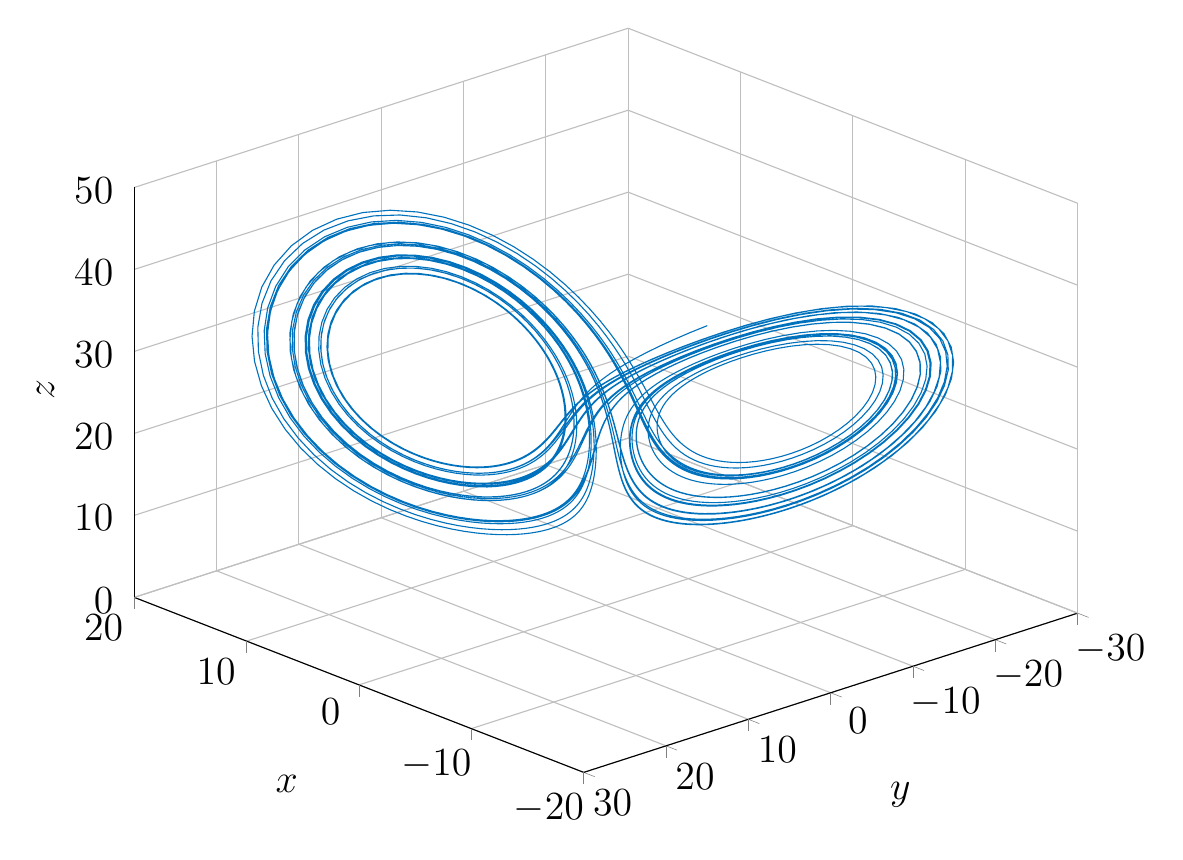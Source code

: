 % This file was created by matlab2tikz.
%
%The latest EFupdates can be retrieved from
%  http://www.mathworks.com/matlabcentral/fileexchange/22022-matlab2tikz-matlab2tikz
%where you can also make suggestions and rate matlab2tikz.
%
\definecolor{mycolor1}{rgb}{0.0,0.447,0.741}%
%
\begin{tikzpicture}

\begin{axis}[%
width=4.717in,
height=3.721in,
at={(0.791in,0.502in)},
scale only axis,
xmin=-20,
xmax=20,
tick align=outside,
xlabel={$x$},
xlabel style = {font = \Large},
ylabel style = {font = \Large},
zlabel style = {font = \Large},
xmajorgrids,
ymin=-30,
ymax=30,
ylabel={$y$},
ymajorgrids,
zmin=0,
zmax=50,
zlabel={$z$},
zmajorgrids,
view={-132.3}{30.0},
axis background/.style={fill=white},
axis x line*=bottom,
axis y line*=left,
axis z line*=left,
ticklabel style={font=\Large},legend style={font=\Large},title style={font=\Large}
]
\addplot3 [color=mycolor1,solid]
 table[row sep=crcr] {%
-9.088	0.103	38.989\\
-8.169	1.0	37.915\\
-7.261	1.71	36.813\\
-6.379	2.254	35.711\\
-5.537	2.657	34.626\\
-4.743	2.942	33.573\\
-4.002	3.134	32.559\\
-3.316	3.251	31.587\\
-2.688	3.312	30.658\\
-2.116	3.332	29.773\\
-1.598	3.324	28.929\\
-1.13	3.299	28.123\\
-0.711	3.264	27.353\\
-0.334	3.226	26.617\\
0.003	3.191	25.911\\
0.305	3.164	25.235\\
0.576	3.146	24.584\\
0.82	3.141	23.959\\
1.041	3.15	23.358\\
1.243	3.175	22.779\\
1.429	3.216	22.221\\
1.602	3.276	21.685\\
1.765	3.353	21.17\\
1.92	3.45	20.674\\
2.071	3.566	20.2\\
2.22	3.702	19.745\\
2.368	3.859	19.311\\
2.519	4.037	18.898\\
2.673	4.237	18.507\\
2.832	4.46	18.138\\
2.999	4.706	17.792\\
3.174	4.978	17.471\\
3.36	5.276	17.177\\
3.558	5.6	16.911\\
3.769	5.953	16.674\\
3.995	6.335	16.471\\
4.238	6.748	16.303\\
4.498	7.192	16.174\\
4.777	7.668	16.089\\
5.076	8.177	16.051\\
5.397	8.718	16.065\\
5.741	9.29	16.137\\
6.107	9.893	16.273\\
6.498	10.524	16.48\\
6.913	11.178	16.764\\
7.351	11.851	17.133\\
7.812	12.536	17.595\\
8.295	13.223	18.156\\
8.797	13.901	18.822\\
9.315	14.555	19.599\\
9.843	15.169	20.489\\
10.377	15.723	21.492\\
10.91	16.198	22.604\\
11.432	16.569	23.817\\
11.934	16.815	25.116\\
12.404	16.914	26.483\\
12.832	16.848	27.891\\
13.203	16.602	29.308\\
13.507	16.169	30.699\\
13.732	15.551	32.026\\
13.868	14.757	33.249\\
13.908	13.808	34.334\\
13.847	12.73	35.25\\
13.685	11.558	35.974\\
13.423	10.329	36.492\\
13.069	9.084	36.801\\
12.63	7.859	36.907\\
12.119	6.687	36.824\\
11.548	5.595	36.571\\
10.933	4.601	36.174\\
10.287	3.718	35.657\\
9.623	2.952	35.045\\
8.956	2.302	34.363\\
8.296	1.764	33.631\\
7.653	1.33	32.867\\
7.034	0.989	32.086\\
6.446	0.731	31.299\\
5.892	0.545	30.514\\
5.377	0.421	29.737\\
4.901	0.347	28.974\\
4.466	0.315	28.227\\
4.071	0.318	27.497\\
3.715	0.348	26.786\\
3.397	0.4	26.095\\
3.115	0.468	25.422\\
2.867	0.55	24.768\\
2.651	0.641	24.132\\
2.464	0.741	23.515\\
2.305	0.847	22.914\\
2.172	0.959	22.331\\
2.062	1.074	21.765\\
1.974	1.194	21.215\\
1.906	1.318	20.68\\
1.856	1.447	20.162\\
1.823	1.58	19.659\\
1.807	1.72	19.171\\
1.806	1.865	18.699\\
1.819	2.019	18.241\\
1.845	2.18	17.799\\
1.886	2.352	17.372\\
1.939	2.535	16.961\\
2.005	2.73	16.566\\
2.084	2.939	16.188\\
2.176	3.164	15.826\\
2.281	3.406	15.481\\
2.401	3.668	15.156\\
2.535	3.95	14.85\\
2.684	4.256	14.565\\
2.85	4.587	14.302\\
3.032	4.946	14.064\\
3.233	5.334	13.853\\
3.453	5.754	13.671\\
3.694	6.209	13.522\\
3.956	6.7	13.41\\
4.243	7.23	13.339\\
4.554	7.801	13.314\\
4.893	8.412	13.341\\
5.259	9.067	13.428\\
5.655	9.764	13.582\\
6.081	10.502	13.811\\
6.539	11.278	14.126\\
7.029	12.089	14.536\\
7.551	12.926	15.053\\
8.104	13.781	15.689\\
8.685	14.641	16.454\\
9.293	15.488	17.358\\
9.923	16.302	18.409\\
10.567	17.056	19.612\\
11.217	17.723	20.966\\
11.864	18.268	22.466\\
12.494	18.659	24.097\\
13.092	18.859	25.834\\
13.641	18.839	27.644\\
14.125	18.573	29.483\\
14.525	18.046	31.3\\
14.824	17.255	33.036\\
15.007	16.214	34.634\\
15.062	14.951	36.039\\
14.983	13.51	37.203\\
14.768	11.943	38.094\\
14.42	10.31	38.696\\
13.95	8.671	39.007\\
13.37	7.083	39.042\\
12.699	5.591	38.829\\
11.955	4.23	38.404\\
11.161	3.024	37.806\\
10.335	1.983	37.076\\
9.496	1.107	36.25\\
8.662	0.39	35.363\\
7.846	-0.181	34.44\\
7.06	-0.622	33.504\\
6.312	-0.951	32.57\\
5.609	-1.186	31.65\\
4.954	-1.343	30.751\\
4.35	-1.436	29.878\\
3.797	-1.481	29.033\\
3.294	-1.489	28.217\\
2.84	-1.469	27.43\\
2.431	-1.43	26.67\\
2.066	-1.378	25.937\\
1.741	-1.318	25.229\\
1.453	-1.256	24.545\\
1.198	-1.194	23.883\\
0.974	-1.134	23.242\\
0.776	-1.079	22.621\\
0.602	-1.029	22.019\\
0.449	-0.987	21.434\\
0.314	-0.951	20.867\\
0.195	-0.923	20.315\\
0.09	-0.903	19.779\\
-0.004	-0.89	19.259\\
-0.088	-0.885	18.752\\
-0.164	-0.889	18.26\\
-0.234	-0.9	17.781\\
-0.298	-0.918	17.316\\
-0.358	-0.945	16.863\\
-0.416	-0.979	16.423\\
-0.471	-1.022	15.995\\
-0.526	-1.072	15.579\\
-0.581	-1.131	15.175\\
-0.636	-1.198	14.783\\
-0.693	-1.275	14.402\\
-0.753	-1.362	14.033\\
-0.815	-1.459	13.674\\
-0.882	-1.566	13.327\\
-0.953	-1.686	12.991\\
-1.029	-1.819	12.666\\
-1.111	-1.966	12.353\\
-1.2	-2.128	12.051\\
-1.297	-2.306	11.761\\
-1.402	-2.503	11.484\\
-1.517	-2.72	11.219\\
-1.643	-2.959	10.969\\
-1.781	-3.221	10.732\\
-1.932	-3.51	10.511\\
-2.097	-3.828	10.308\\
-2.278	-4.177	10.123\\
-2.477	-4.56	9.959\\
-2.696	-4.98	9.818\\
-2.935	-5.442	9.705\\
-3.198	-5.947	9.622\\
-3.485	-6.499	9.574\\
-3.801	-7.102	9.566\\
-4.147	-7.759	9.606\\
-4.524	-8.473	9.7\\
-4.937	-9.246	9.858\\
-5.387	-10.08	10.091\\
-5.876	-10.974	10.411\\
-6.407	-11.927	10.831\\
-6.981	-12.934	11.367\\
-7.598	-13.987	12.036\\
-8.258	-15.075	12.856\\
-8.96	-16.18	13.846\\
-9.701	-17.279	15.023\\
-10.474	-18.341	16.402\\
-11.271	-19.328	17.993\\
-12.081	-20.194	19.798\\
-12.888	-20.887	21.811\\
-13.674	-21.352	24.009\\
-14.416	-21.534	26.354\\
-15.088	-21.381	28.79\\
-15.665	-20.858	31.244\\
-16.118	-19.946	33.628\\
-16.423	-18.652	35.848\\
-16.558	-17.011	37.813\\
-16.51	-15.087	39.441\\
-16.273	-12.963	40.676\\
-15.851	-10.736	41.486\\
-15.256	-8.505	41.872\\
-14.508	-6.361	41.861\\
-13.636	-4.377	41.504\\
-12.667	-2.604	40.864\\
-11.633	-1.072	40.007\\
-10.564	0.211	39.0\\
-9.486	1.253	37.9\\
-8.423	2.072	36.755\\
-7.393	2.696	35.601\\
-6.409	3.152	34.465\\
-5.483	3.471	33.363\\
-4.62	3.68	32.307\\
-3.824	3.803	31.301\\
-3.095	3.863	30.347\\
-2.432	3.877	29.443\\
-1.832	3.86	28.587\\
-1.292	3.825	27.776\\
-0.807	3.781	27.006\\
-0.373	3.735	26.273\\
0.016	3.695	25.576\\
0.365	3.663	24.91\\
0.678	3.645	24.273\\
0.96	3.642	23.664\\
1.215	3.656	23.08\\
1.449	3.689	22.521\\
1.665	3.741	21.986\\
1.866	3.814	21.473\\
2.055	3.909	20.983\\
2.237	4.025	20.515\\
2.414	4.163	20.069\\
2.588	4.325	19.645\\
2.762	4.509	19.245\\
2.938	4.718	18.869\\
3.119	4.952	18.516\\
3.305	5.211	18.19\\
3.5	5.496	17.891\\
3.705	5.809	17.622\\
3.922	6.15	17.383\\
4.151	6.519	17.178\\
4.396	6.918	17.009\\
4.656	7.347	16.88\\
4.934	7.807	16.794\\
5.231	8.297	16.756\\
5.548	8.817	16.77\\
5.885	9.366	16.842\\
6.244	9.942	16.976\\
6.625	10.543	17.18\\
7.028	11.163	17.459\\
7.452	11.799	17.82\\
7.897	12.442	18.269\\
8.36	13.084	18.812\\
8.84	13.712	19.455\\
9.333	14.315	20.2\\
9.835	14.877	21.05\\
10.34	15.379	22.003\\
10.84	15.803	23.054\\
11.329	16.128	24.196\\
11.797	16.335	25.413\\
12.233	16.406	26.687\\
12.628	16.324	27.995\\
12.969	16.078	29.307\\
13.246	15.663	30.591\\
13.449	15.08	31.813\\
13.57	14.34	32.939\\
13.601	13.46	33.938\\
13.541	12.465	34.783\\
13.387	11.385	35.453\\
13.142	10.253	35.938\\
12.811	9.105	36.232\\
12.403	7.972	36.341\\
11.929	6.885	36.276\\
11.399	5.867	36.055\\
10.827	4.936	35.698\\
10.225	4.104	35.228\\
9.607	3.377	34.666\\
8.983	2.756	34.034\\
8.364	2.236	33.352\\
7.76	1.813	32.635\\
7.177	1.478	31.897\\
6.622	1.221	31.149\\
6.098	1.033	30.4\\
5.61	0.905	29.655\\
5.158	0.826	28.921\\
4.744	0.79	28.199\\
4.367	0.789	27.492\\
4.028	0.817	26.802\\
3.724	0.868	26.129\\
3.456	0.938	25.473\\
3.22	1.023	24.835\\
3.016	1.12	24.215\\
2.841	1.228	23.611\\
2.693	1.345	23.025\\
2.57	1.469	22.456\\
2.472	1.6	21.903\\
2.395	1.738	21.367\\
2.34	1.883	20.847\\
2.304	2.035	20.343\\
2.286	2.196	19.855\\
2.285	2.364	19.384\\
2.301	2.542	18.93\\
2.333	2.731	18.492\\
2.381	2.932	18.071\\
2.444	3.146	17.668\\
2.521	3.374	17.283\\
2.614	3.619	16.916\\
2.722	3.882	16.57\\
2.846	4.165	16.245\\
2.986	4.469	15.941\\
3.143	4.796	15.662\\
3.317	5.149	15.408\\
3.51	5.529	15.182\\
3.721	5.939	14.988\\
3.954	6.38	14.826\\
4.207	6.853	14.703\\
4.483	7.362	14.62\\
4.783	7.906	14.585\\
5.108	8.487	14.601\\
5.459	9.105	14.675\\
5.838	9.76	14.815\\
6.244	10.449	15.027\\
6.679	11.169	15.321\\
7.142	11.917	15.705\\
7.633	12.685	16.189\\
8.152	13.463	16.781\\
8.695	14.24	17.491\\
9.259	15.0	18.327\\
9.841	15.724	19.293\\
10.434	16.391	20.393\\
11.03	16.975	21.625\\
11.619	17.449	22.981\\
12.191	17.783	24.448\\
12.733	17.95	26.005\\
13.23	17.924	27.621\\
13.667	17.686	29.261\\
14.029	17.224	30.88\\
14.301	16.535	32.43\\
14.472	15.631	33.863\\
14.53	14.535	35.134\\
14.471	13.281	36.202\\
14.293	11.911	37.039\\
13.997	10.475	37.628\\
13.591	9.023	37.966\\
13.087	7.601	38.061\\
12.499	6.25	37.933\\
11.843	5.002	37.61\\
11.137	3.879	37.123\\
10.397	2.895	36.505\\
9.642	2.053	35.788\\
8.884	1.35	35.001\\
8.139	0.778	34.169\\
7.415	0.326	33.312\\
6.723	-0.021	32.445\\
6.068	-0.276	31.582\\
5.455	-0.455	30.73\\
4.887	-0.569	29.895\\
4.364	-0.632	29.081\\
3.888	-0.654	28.289\\
3.456	-0.644	27.521\\
3.067	-0.611	26.777\\
2.719	-0.559	26.055\\
2.41	-0.495	25.356\\
2.137	-0.423	24.679\\
1.897	-0.346	24.022\\
1.688	-0.266	23.384\\
1.506	-0.185	22.765\\
1.349	-0.105	22.164\\
1.214	-0.026	21.58\\
1.1	0.052	21.012\\
1.004	0.127	20.46\\
0.924	0.2	19.924\\
0.859	0.272	19.401\\
0.806	0.343	18.893\\
0.765	0.412	18.399\\
0.735	0.482	17.918\\
0.714	0.551	17.45\\
0.702	0.622	16.995\\
0.698	0.694	16.553\\
0.701	0.768	16.122\\
0.711	0.845	15.704\\
0.728	0.926	15.297\\
0.751	1.012	14.901\\
0.78	1.103	14.517\\
0.815	1.2	14.144\\
0.857	1.305	13.782\\
0.905	1.418	13.431\\
0.96	1.541	13.091\\
1.021	1.674	12.763\\
1.09	1.819	12.445\\
1.167	1.977	12.139\\
1.253	2.15	11.844\\
1.347	2.34	11.561\\
1.452	2.547	11.291\\
1.567	2.775	11.033\\
1.693	3.024	10.789\\
1.833	3.298	10.56\\
1.987	3.598	10.348\\
2.156	3.928	10.152\\
2.342	4.29	9.976\\
2.546	4.688	9.822\\
2.771	5.123	9.692\\
3.017	5.601	9.59\\
3.288	6.123	9.52\\
3.585	6.695	9.487\\
3.911	7.318	9.496\\
4.267	7.997	9.555\\
4.657	8.733	9.672\\
5.083	9.53	9.856\\
5.547	10.387	10.119\\
6.052	11.305	10.474\\
6.599	12.281	10.934\\
7.189	13.309	11.517\\
7.823	14.381	12.239\\
8.5	15.482	13.12\\
9.218	16.593	14.178\\
9.973	17.689	15.429\\
10.759	18.735	16.887\\
11.565	19.69	18.561\\
12.379	20.507	20.45\\
13.184	21.131	22.541\\
13.961	21.505	24.807\\
14.685	21.575	27.204\\
15.33	21.294	29.669\\
15.868	20.63	32.122\\
16.273	19.574	34.471\\
16.521	18.143	36.622\\
16.593	16.382	38.485\\
16.477	14.363	39.985\\
16.171	12.178	41.074\\
15.682	9.925	41.732\\
15.026	7.704	41.97\\
14.226	5.599	41.825\\
13.31	3.677	41.353\\
12.31	1.981	40.621\\
11.255	0.533	39.697\\
10.175	-0.664	38.644\\
9.095	-1.625	37.517\\
8.037	-2.372	36.36\\
7.018	-2.932	35.206\\
6.051	-3.334	34.077\\
5.143	-3.61	32.988\\
4.301	-3.784	31.948\\
3.527	-3.881	30.959\\
2.819	-3.921	30.023\\
2.178	-3.922	29.136\\
1.598	-3.896	28.297\\
1.077	-3.857	27.501\\
0.61	-3.811	26.746\\
0.191	-3.767	26.027\\
-0.183	-3.73	25.343\\
-0.52	-3.704	24.689\\
-0.822	-3.691	24.064\\
-1.095	-3.695	23.465\\
-1.343	-3.717	22.892\\
-1.571	-3.758	22.344\\
-1.782	-3.82	21.819\\
-1.98	-3.902	21.316\\
-2.168	-4.007	20.836\\
-2.349	-4.133	20.379\\
-2.525	-4.282	19.944\\
-2.701	-4.454	19.532\\
-2.877	-4.651	19.143\\
-3.056	-4.871	18.778\\
-3.241	-5.117	18.439\\
-3.432	-5.389	18.127\\
-3.633	-5.687	17.843\\
-3.844	-6.013	17.589\\
-4.067	-6.368	17.368\\
-4.304	-6.751	17.182\\
-4.557	-7.164	17.034\\
-4.826	-7.607	16.928\\
-5.113	-8.081	16.867\\
-5.42	-8.584	16.856\\
-5.747	-9.117	16.9\\
-6.094	-9.677	17.004\\
-6.463	-10.262	17.174\\
-6.854	-10.87	17.417\\
-7.266	-11.494	17.738\\
-7.699	-12.129	18.143\\
-8.151	-12.766	18.64\\
-8.621	-13.396	19.232\\
-9.105	-14.005	19.925\\
-9.6	-14.581	20.72\\
-10.1	-15.106	21.619\\
-10.599	-15.561	22.617\\
-11.089	-15.929	23.708\\
-11.563	-16.188	24.881\\
-12.011	-16.32	26.119\\
-12.422	-16.309	27.4\\
-12.785	-16.14	28.699\\
-13.089	-15.805	29.986\\
-13.325	-15.304	31.226\\
-13.482	-14.643	32.388\\
-13.555	-13.834	33.437\\
-13.537	-12.9	34.346\\
-13.427	-11.868	35.091\\
-13.226	-10.77	35.658\\
-12.938	-9.639	36.037\\
-12.569	-8.508	36.231\\
-12.129	-7.409	36.248\\
-11.629	-6.367	36.101\\
-11.081	-5.403	35.81\\
-10.498	-4.532	35.396\\
-9.892	-3.762	34.881\\
-9.275	-3.096	34.287\\
-8.659	-2.532	33.633\\
-8.053	-2.067	32.937\\
-7.465	-1.693	32.214\\
-6.901	-1.401	31.475\\
-6.366	-1.182	30.731\\
-5.865	-1.027	29.989\\
-5.399	-0.926	29.254\\
-4.97	-0.87	28.53\\
-4.579	-0.853	27.819\\
-4.225	-0.868	27.125\\
-3.907	-0.908	26.446\\
-3.625	-0.97	25.785\\
-3.376	-1.048	25.142\\
-3.159	-1.141	24.515\\
-2.972	-1.245	23.906\\
-2.813	-1.359	23.314\\
-2.68	-1.481	22.739\\
-2.572	-1.611	22.181\\
-2.487	-1.748	21.639\\
-2.424	-1.892	21.113\\
-2.381	-2.044	20.605\\
-2.356	-2.204	20.112\\
-2.35	-2.372	19.636\\
-2.36	-2.55	19.176\\
-2.387	-2.738	18.733\\
-2.43	-2.938	18.308\\
-2.489	-3.151	17.9\\
-2.563	-3.378	17.51\\
-2.652	-3.621	17.14\\
-2.757	-3.882	16.788\\
-2.877	-4.162	16.459\\
-3.014	-4.464	16.151\\
-3.167	-4.788	15.867\\
-3.338	-5.137	15.608\\
-3.527	-5.513	15.378\\
-3.736	-5.918	15.178\\
-3.964	-6.353	15.012\\
-4.214	-6.821	14.883\\
-4.486	-7.323	14.794\\
-4.782	-7.86	14.752\\
-5.102	-8.433	14.761\\
-5.448	-9.042	14.828\\
-5.821	-9.687	14.958\\
-6.221	-10.366	15.16\\
-6.65	-11.076	15.442\\
-7.107	-11.813	15.813\\
-7.591	-12.569	16.281\\
-8.102	-13.337	16.855\\
-8.637	-14.104	17.546\\
-9.194	-14.855	18.358\\
-9.768	-15.573	19.299\\
-10.353	-16.236	20.372\\
-10.942	-16.819	21.574\\
-11.525	-17.297	22.899\\
-12.092	-17.64	24.334\\
-12.63	-17.822	25.859\\
-13.126	-17.817	27.446\\
-13.563	-17.605	29.059\\
-13.929	-17.175	30.657\\
-14.208	-16.523	32.193\\
-14.388	-15.658	33.619\\
-14.459	-14.601	34.891\\
-14.415	-13.385	35.969\\
-14.253	-12.051	36.824\\
-13.976	-10.645	37.437\\
-13.59	-9.216	37.803\\
-13.105	-7.811	37.93\\
-12.536	-6.47	37.835\\
-11.898	-5.225	37.544\\
-11.207	-4.101	37.087\\
-10.482	-3.11	36.496\\
-9.738	-2.258	35.802\\
-8.991	-1.543	35.035\\
-8.253	-0.959	34.219\\
-7.535	-0.494	33.374\\
-6.847	-0.134	32.518\\
-6.195	0.132	31.662\\
-5.583	0.321	30.815\\
-5.015	0.445	29.984\\
-4.491	0.515	29.173\\
-4.013	0.543	28.383\\
-3.58	0.538	27.616\\
-3.189	0.507	26.871\\
-2.84	0.458	26.15\\
-2.529	0.394	25.45\\
-2.254	0.322	24.772\\
-2.013	0.243	24.114\\
-1.802	0.161	23.476\\
-1.619	0.078	22.856\\
-1.462	-0.006	22.254\\
-1.327	-0.09	21.669\\
-1.214	-0.173	21.101\\
-1.118	-0.254	20.548\\
-1.04	-0.334	20.01\\
-0.977	-0.414	19.488\\
-0.927	-0.492	18.979\\
-0.889	-0.571	18.484\\
-0.863	-0.65	18.003\\
-0.847	-0.731	17.535\\
-0.84	-0.813	17.08\\
-0.841	-0.898	16.638\\
-0.851	-0.987	16.208\\
-0.868	-1.079	15.79\\
-0.893	-1.177	15.384\\
-0.925	-1.282	14.991\\
-0.964	-1.393	14.609\\
-1.011	-1.512	14.238\\
-1.065	-1.641	13.88\\
-1.126	-1.781	13.533\\
-1.196	-1.932	13.198\\
-1.274	-2.096	12.876\\
-1.36	-2.276	12.565\\
-1.457	-2.472	12.267\\
-1.564	-2.685	11.983\\
-1.682	-2.919	11.713\\
-1.812	-3.175	11.457\\
-1.955	-3.456	11.217\\
-2.112	-3.763	10.994\\
-2.285	-4.1	10.79\\
-2.476	-4.469	10.607\\
-2.685	-4.873	10.447\\
-2.914	-5.315	10.312\\
-3.165	-5.798	10.208\\
-3.441	-6.327	10.137\\
-3.743	-6.902	10.104\\
-4.074	-7.529	10.117\\
-4.435	-8.21	10.181\\
-4.829	-8.946	10.305\\
-5.259	-9.74	10.499\\
-5.726	-10.592	10.773\\
-6.233	-11.501	11.142\\
-6.78	-12.462	11.618\\
-7.369	-13.47	12.217\\
-8.0	-14.515	12.957\\
-8.672	-15.581	13.855\\
-9.381	-16.649	14.926\\
-10.123	-17.691	16.187\\
-10.892	-18.674	17.648\\
-11.676	-19.558	19.314\\
-12.463	-20.295	21.181\\
-13.236	-20.834	23.235\\
-13.975	-21.122	25.445\\
-14.658	-21.11	27.764\\
-15.257	-20.758	30.129\\
-15.749	-20.041	32.463\\
-16.108	-18.954	34.68\\
-16.312	-17.521	36.691\\
-16.345	-15.789	38.414\\
-16.199	-13.828	39.785\\
-15.872	-11.724	40.763\\
-15.373	-9.573	41.334\\
-14.719	-7.462	41.511\\
-13.931	-5.469	41.332\\
-13.036	-3.654	40.85\\
-12.064	-2.055	40.127\\
-11.044	-0.69	39.226\\
-10.002	0.44	38.206\\
-8.962	1.348	37.116\\
-7.946	2.055	35.996\\
-6.967	2.587	34.878\\
-6.038	2.971	33.781\\
-5.167	3.235	32.721\\
-4.359	3.402	31.704\\
-3.615	3.496	30.734\\
-2.936	3.536	29.811\\
-2.32	3.537	28.936\\
-1.764	3.512	28.103\\
-1.263	3.473	27.312\\
-0.815	3.428	26.558\\
-0.413	3.383	25.838\\
-0.054	3.344	25.151\\
0.268	3.314	24.493\\
0.557	3.297	23.862\\
0.817	3.295	23.256\\
1.054	3.31	22.675\\
1.27	3.342	22.116\\
1.469	3.392	21.58\\
1.656	3.463	21.065\\
1.832	3.553	20.571\\
2.001	3.664	20.098\\
2.165	3.796	19.646\\
2.328	3.95	19.215\\
2.49	4.126	18.805\\
2.656	4.326	18.418\\
2.825	4.549	18.053\\
3.001	4.797	17.712\\
3.185	5.071	17.397\\
3.379	5.371	17.108\\
3.584	5.7	16.848\\
3.802	6.057	16.619\\
4.035	6.445	16.423\\
4.285	6.863	16.264\\
4.552	7.313	16.145\\
4.838	7.796	16.07\\
5.144	8.312	16.044\\
5.471	8.86	16.071\\
5.822	9.439	16.158\\
6.195	10.049	16.311\\
6.593	10.686	16.536\\
7.014	11.345	16.84\\
7.459	12.022	17.232\\
7.926	12.708	17.717\\
8.414	13.394	18.303\\
8.921	14.068	18.997\\
9.442	14.714	19.801\\
9.973	15.316	20.719\\
10.508	15.853	21.75\\
11.04	16.305	22.889\\
11.558	16.648	24.125\\
12.054	16.86	25.444\\
12.515	16.92	26.825\\
12.931	16.811	28.239\\
13.287	16.519	29.654\\
13.573	16.04	31.034\\
13.777	15.377	32.34\\
13.89	14.542	33.534\\
13.906	13.557	34.581\\
13.82	12.452	35.452\\
13.633	11.261	36.127\\
13.347	10.024	36.594\\
12.971	8.779	36.852\\
12.513	7.563	36.91\\
11.985	6.408	36.783\\
11.402	5.337	36.492\\
10.777	4.369	36.062\\
10.125	3.514	35.519\\
9.459	2.777	34.887\\
8.792	2.154	34.191\\
8.135	1.642	33.449\\
7.497	1.232	32.679\\
6.884	0.913	31.895\\
6.304	0.674	31.107\\
5.759	0.504	30.323\\
5.253	0.393	29.549\\
4.787	0.33	28.789\\
4.362	0.308	28.046\\
3.976	0.318	27.321\\
3.63	0.353	26.614\\
3.321	0.409	25.927\\
3.047	0.481	25.259\\
2.807	0.566	24.609\\
2.598	0.66	23.978\\
2.418	0.761	23.364\\
2.266	0.868	22.768\\
2.138	0.98	22.189\\
2.034	1.097	21.627\\
1.95	1.218	21.08\\
1.887	1.343	20.55\\
1.841	1.472	20.035\\
1.812	1.607	19.535\\
1.8	1.747	19.051\\
1.802	1.894	18.582\\
1.818	2.049	18.128\\
1.848	2.212	17.69\\
1.891	2.386	17.267\\
1.947	2.571	16.859\\
2.016	2.769	16.468\\
2.097	2.981	16.093\\
2.192	3.209	15.735\\
2.301	3.455	15.395\\
2.423	3.721	15.073\\
2.561	4.008	14.771\\
2.713	4.319	14.491\\
2.882	4.655	14.234\\
3.068	5.02	14.001\\
3.273	5.415	13.796\\
3.497	5.842	13.621\\
3.742	6.305	13.479\\
4.01	6.804	13.375\\
4.302	7.342	13.313\\
4.619	7.921	13.299\\
4.963	8.542	13.338\\
5.335	9.205	13.438\\
5.737	9.911	13.606\\
6.17	10.658	13.852\\
6.635	11.443	14.186\\
7.132	12.26	14.618\\
7.66	13.103	15.159\\
8.22	13.961	15.821\\
8.808	14.821	16.614\\
9.421	15.664	17.548\\
10.055	16.469	18.631\\
10.701	17.209	19.867\\
11.353	17.855	21.254\\
11.998	18.373	22.784\\
12.623	18.728	24.44\\
13.213	18.886	26.198\\
13.752	18.817	28.02\\
14.22	18.498	29.862\\
14.601	17.915	31.669\\
14.878	17.071	33.385\\
15.036	15.98	34.949\\
15.064	14.674	36.309\\
14.957	13.2	37.421\\
14.713	11.612	38.255\\
14.339	9.97	38.796\\
13.844	8.336	39.049\\
13.243	6.761	39.03\\
12.554	5.292	38.769\\
11.797	3.96	38.304\\
10.993	2.786	37.674\\
10.162	1.779	36.92\\
9.322	0.936	36.078\\
8.49	0.25	35.18\\
7.678	-0.293	34.252\\
6.899	-0.71	33.314\\
6.159	-1.018	32.381\\
5.465	-1.235	31.465\\
4.82	-1.378	30.57\\
4.226	-1.46	29.702\\
3.682	-1.496	28.863\\
3.189	-1.497	28.053\\
2.744	-1.473	27.271\\
2.345	-1.43	26.517\\
1.988	-1.376	25.789\\
1.671	-1.316	25.086\\
1.39	-1.254	24.407\\
1.141	-1.192	23.749\\
0.922	-1.134	23.113\\
0.729	-1.08	22.495\\
0.559	-1.032	21.897\\
0.41	-0.991	21.316\\
0.278	-0.958	20.752\\
0.162	-0.932	20.203\\
0.059	-0.914	19.671\\
-0.033	-0.904	19.153\\
-0.116	-0.902	18.65\\
-0.191	-0.907	18.16\\
-0.26	-0.921	17.684\\
-0.324	-0.942	17.222\\
-0.384	-0.972	16.772\\
-0.442	-1.009	16.335\\
-0.498	-1.055	15.91\\
-0.553	-1.109	15.497\\
-0.609	-1.171	15.095\\
-0.666	-1.242	14.706\\
-0.725	-1.323	14.328\\
-0.786	-1.414	13.961\\
-0.851	-1.516	13.605\\
-0.919	-1.629	13.261\\
-0.993	-1.755	12.928\\
-1.072	-1.894	12.606\\
-1.157	-2.047	12.296\\
-1.25	-2.217	11.998\\
-1.351	-2.404	11.712\\
-1.461	-2.609	11.438\\
-1.581	-2.836	11.178\\
-1.712	-3.085	10.932\\
-1.856	-3.359	10.701\\
-2.013	-3.661	10.487\\
-2.186	-3.992	10.29\\
-2.375	-4.356	10.113\\
-2.583	-4.756	9.958\\
-2.811	-5.194	9.829\\
-3.06	-5.675	9.728\\
-3.334	-6.2	9.659\\
-3.634	-6.775	9.628\\
-3.963	-7.401	9.64\\
-4.323	-8.083	9.703\\
-4.716	-8.822	9.824\\
-5.145	-9.621	10.014\\
-5.612	-10.48	10.284\\
-6.119	-11.399	10.647\\
-6.668	-12.375	11.117\\
-7.261	-13.401	11.71\\
-7.896	-14.469	12.444\\
-8.575	-15.563	13.337\\
-9.293	-16.664	14.408\\
-10.047	-17.746	15.671\\
-10.83	-18.774	17.141\\
-11.632	-19.707	18.824\\
-12.44	-20.497	20.719\\
-13.237	-21.09	22.812\\
-14.003	-21.43	25.074\\
-14.714	-21.464	27.458\\
-15.344	-21.148	29.902\\
-15.866	-20.451	32.325\\
-16.253	-19.368	34.636\\
-16.482	-17.918	36.742\\
-16.535	-16.148	38.556\\
-16.403	-14.132	40.007\\
-16.082	-11.959	41.048\\
-15.582	-9.729	41.664\\
-14.918	-7.537	41.867\\
-14.114	-5.466	41.696\\
-13.198	-3.579	41.207\\
-12.201	-1.918	40.465\\
-11.152	-0.502	39.538\\
-10.08	0.668	38.488\\
-9.01	1.605	37.367\\
-7.963	2.333	36.218\\
-6.956	2.877	35.073\\
-6.0	3.269	33.953\\
-5.104	3.535	32.873\\
-4.273	3.704	31.841\\
-3.509	3.797	30.859\\
-2.812	3.835	29.928\\
-2.179	3.834	29.046\\
-1.608	3.808	28.211\\
-1.094	3.767	27.418\\
-0.634	3.722	26.665\\
-0.222	3.678	25.948\\
0.148	3.641	25.264\\
0.479	3.615	24.61\\
0.776	3.602	23.985\\
1.045	3.605	23.387\\
1.29	3.627	22.813\\
1.514	3.667	22.263\\
1.722	3.727	21.736\\
1.916	3.808	21.232\\
2.101	3.911	20.75\\
2.279	4.035	20.29\\
2.453	4.182	19.852\\
2.626	4.351	19.436\\
2.799	4.545	19.044\\
2.976	4.762	18.675\\
3.157	5.005	18.332\\
3.346	5.273	18.014\\
3.543	5.568	17.724\\
3.751	5.89	17.464\\
3.971	6.241	17.236\\
4.205	6.62	17.041\\
4.455	7.03	16.885\\
4.721	7.47	16.768\\
5.005	7.941	16.697\\
5.309	8.443	16.674\\
5.632	8.974	16.706\\
5.977	9.535	16.796\\
6.344	10.122	16.952\\
6.733	10.733	17.179\\
7.144	11.363	17.483\\
7.576	12.006	17.872\\
8.029	12.655	18.351\\
8.501	13.299	18.927\\
8.988	13.927	19.604\\
9.487	14.524	20.386\\
9.994	15.075	21.273\\
10.501	15.561	22.263\\
11.003	15.962	23.351\\
11.49	16.258	24.526\\
11.953	16.429	25.773\\
12.382	16.456	27.072\\
12.764	16.326	28.395\\
13.09	16.027	29.714\\
13.348	15.556	30.995\\
13.529	14.919	32.202\\
13.624	14.126	33.303\\
13.628	13.199	34.266\\
13.538	12.165	35.066\\
13.354	11.054	35.685\\
13.079	9.903	36.113\\
12.721	8.745	36.35\\
12.288	7.614	36.403\\
11.79	6.536	36.285\\
11.241	5.536	36.016\\
10.653	4.628	35.617\\
10.04	3.822	35.11\\
9.414	3.124	34.519\\
8.786	2.532	33.864\\
8.166	2.041	33.163\\
7.563	1.645	32.433\\
6.985	1.334	31.686\\
6.435	1.1	30.933\\
5.919	0.932	30.18\\
5.438	0.82	29.435\\
4.995	0.756	28.701\\
4.591	0.732	27.981\\
4.224	0.741	27.276\\
3.894	0.777	26.589\\
3.6	0.834	25.919\\
3.34	0.909	25.267\\
3.113	0.998	24.632\\
2.916	1.098	24.015\\
2.749	1.208	23.415\\
2.608	1.325	22.832\\
2.491	1.45	22.266\\
2.399	1.582	21.717\\
2.328	1.72	21.184\\
2.277	1.865	20.667\\
2.245	2.017	20.167\\
2.231	2.176	19.682\\
2.234	2.345	19.214\\
2.253	2.522	18.762\\
2.287	2.711	18.327\\
2.337	2.911	17.909\\
2.402	3.125	17.508\\
2.482	3.353	17.126\\
2.577	3.598	16.762\\
2.686	3.861	16.417\\
2.812	4.144	16.094\\
2.953	4.448	15.793\\
3.111	4.776	15.515\\
3.286	5.13	15.263\\
3.48	5.512	15.039\\
3.693	5.923	14.845\\
3.926	6.365	14.686\\
4.181	6.842	14.563\\
4.459	7.353	14.483\\
4.76	7.9	14.448\\
5.087	8.485	14.466\\
5.44	9.108	14.542\\
5.821	9.767	14.684\\
6.23	10.462	14.899\\
6.667	11.189	15.196\\
7.134	11.943	15.584\\
7.629	12.719	16.072\\
8.151	13.505	16.67\\
8.699	14.291	17.388\\
9.269	15.06	18.232\\
9.856	15.794	19.208\\
10.454	16.469	20.321\\
11.056	17.061	21.567\\
11.651	17.541	22.939\\
12.229	17.88	24.425\\
12.777	18.048	26.001\\
13.279	18.021	27.639\\
13.72	17.778	29.299\\
14.085	17.307	30.939\\
14.36	16.606	32.508\\
14.531	15.686	33.958\\
14.588	14.571	35.241\\
14.526	13.295	36.318\\
14.342	11.904	37.159\\
14.04	10.447	37.747\\
13.627	8.975	38.08\\
13.114	7.536	38.167\\
12.516	6.17	38.029\\
11.851	4.911	37.694\\
11.134	3.78	37.194\\
10.386	2.79	36.563\\
9.621	1.945	35.834\\
8.855	1.242	35.036\\
8.102	0.671	34.193\\
7.372	0.22	33.327\\
6.674	-0.124	32.453\\
6.014	-0.376	31.583\\
5.397	-0.552	30.725\\
4.825	-0.664	29.886\\
4.3	-0.724	29.068\\
3.82	-0.745	28.274\\
3.386	-0.733	27.503\\
2.996	-0.699	26.757\\
2.646	-0.647	26.034\\
2.336	-0.583	25.334\\
2.062	-0.512	24.655\\
1.82	-0.436	23.998\\
1.609	-0.358	23.359\\
1.426	-0.28	22.74\\
1.267	-0.203	22.138\\
1.131	-0.128	21.554\\
1.015	-0.055	20.986\\
0.917	0.016	20.433\\
0.834	0.084	19.896\\
0.766	0.15	19.373\\
0.71	0.213	18.865\\
0.666	0.275	18.37\\
0.632	0.336	17.889\\
0.607	0.396	17.42\\
0.59	0.457	16.964\\
0.58	0.518	16.521\\
0.577	0.58	16.089\\
0.58	0.644	15.669\\
0.589	0.71	15.261\\
0.604	0.78	14.864\\
0.625	0.854	14.477\\
0.65	0.932	14.102\\
0.681	1.016	13.737\\
0.717	1.106	13.383\\
0.759	1.204	13.04\\
0.806	1.309	12.706\\
0.86	1.424	12.383\\
0.919	1.55	12.07\\
0.986	1.687	11.768\\
1.06	1.837	11.476\\
1.141	2.001	11.195\\
1.232	2.181	10.925\\
1.331	2.378	10.666\\
1.441	2.595	10.419\\
1.563	2.834	10.185\\
1.696	3.096	9.965\\
1.843	3.385	9.759\\
2.005	3.702	9.57\\
2.183	4.051	9.398\\
2.379	4.434	9.246\\
2.595	4.855	9.117\\
2.832	5.318	9.013\\
3.093	5.826	8.939\\
3.379	6.382	8.898\\
3.694	6.99	8.897\\
4.039	7.654	8.943\\
4.418	8.378	9.042\\
4.832	9.163	9.204\\
5.285	10.011	9.44\\
5.778	10.924	9.763\\
6.315	11.9	10.187\\
6.896	12.934	10.728\\
7.522	14.02	11.405\\
8.195	15.146	12.236\\
8.912	16.294	13.241\\
9.67	17.441	14.44\\
10.464	18.556	15.849\\
11.285	19.598	17.481\\
12.122	20.521	19.34\\
12.959	21.268	21.42\\
13.777	21.78	23.7\\
14.551	21.997	26.141\\
15.256	21.865	28.685\\
15.863	21.34	31.254\\
16.342	20.403	33.755\\
16.667	19.058	36.088\\
16.814	17.343	38.151\\
16.769	15.324	39.86\\
16.525	13.092	41.149\\
16.085	10.753	41.987\\
15.464	8.413	42.374\\
14.684	6.169	42.344\\
13.771	4.099	41.949\\
12.76	2.259	41.26\\
11.682	0.676	40.349\\
10.569	-0.641	39.288\\
9.449	-1.703	38.137\\
8.346	-2.532	36.947\\
7.279	-3.156	35.755\\
6.263	-3.608	34.587\\
5.307	-3.919	33.462\\
4.419	-4.119	32.389\\
3.6	-4.233	31.372\\
2.852	-4.284	30.411\\
2.172	-4.29	29.505\\
1.558	-4.268	28.65\\
1.006	-4.229	27.842\\
0.51	-4.183	27.078\\
0.065	-4.138	26.354\\
-0.333	-4.1	25.666\\
-0.69	-4.073	25.012\\
-1.011	-4.061	24.388\\
-1.301	-4.065	23.792\\
-1.565	-4.089	23.224\\
-1.808	-4.134	22.681\\
-2.032	-4.199	22.164\\
-2.242	-4.287	21.67\\
-2.442	-4.397	21.2\\
-2.634	-4.531	20.754\\
-2.822	-4.689	20.332\\
-3.008	-4.87	19.934\\
-3.195	-5.077	19.562\\
-3.385	-5.308	19.216\\
-3.581	-5.566	18.897\\
-3.783	-5.849	18.607\\
-3.995	-6.159	18.348\\
-4.217	-6.497	18.122\\
-4.451	-6.863	17.93\\
-4.699	-7.256	17.777\\
-4.963	-7.678	17.665\\
-5.243	-8.129	17.599\\
-5.54	-8.606	17.581\\
-5.856	-9.111	17.616\\
-6.191	-9.64	17.71\\
-6.546	-10.191	17.867\\
-6.92	-10.761	18.093\\
-7.314	-11.345	18.393\\
-7.726	-11.937	18.773\\
-8.156	-12.529	19.238\\
-8.6	-13.112	19.792\\
-9.057	-13.675	20.439\\
-9.522	-14.204	21.18\\
-9.992	-14.684	22.014\\
-10.459	-15.101	22.938\\
-10.918	-15.435	23.946\\
-11.36	-15.671	25.027\\
-11.777	-15.792	26.166\\
-12.16	-15.783	27.344\\
-12.498	-15.633	28.538\\
-12.783	-15.335	29.721\\
-13.006	-14.887	30.863\\
-13.157	-14.295	31.937\\
-13.231	-13.57	32.913\\
-13.224	-12.73	33.765\\
-13.132	-11.799	34.473\\
-12.958	-10.804	35.022\\
-12.703	-9.773	35.403\\
-12.374	-8.737	35.617\\
-11.979	-7.722	35.669\\
-11.526	-6.753	35.569\\
-11.028	-5.848	35.334\\
-10.494	-5.022	34.981\\
-9.937	-4.284	34.529\\
-9.367	-3.64	33.997\\
-8.795	-3.088	33.403\\
-8.229	-2.626	32.764\\
-7.676	-2.249	32.092\\
-7.145	-1.95	31.401\\
-6.639	-1.721	30.699\\
-6.163	-1.555	29.994\\
-5.718	-1.442	29.293\\
-5.308	-1.376	28.598\\
-4.932	-1.349	27.914\\
-4.591	-1.355	27.243\\
-4.285	-1.389	26.586\\
-4.012	-1.447	25.945\\
-3.771	-1.524	25.319\\
-3.562	-1.618	24.709\\
-3.382	-1.726	24.116\\
-3.23	-1.846	23.54\\
-3.104	-1.976	22.98\\
-3.004	-2.118	22.437\\
-2.927	-2.268	21.911\\
-2.872	-2.429	21.401\\
-2.838	-2.599	20.909\\
-2.824	-2.779	20.434\\
-2.829	-2.971	19.976\\
-2.852	-3.174	19.537\\
-2.893	-3.39	19.115\\
-2.951	-3.621	18.713\\
-3.027	-3.867	18.331\\
-3.119	-4.129	17.97\\
-3.229	-4.41	17.631\\
-3.356	-4.711	17.315\\
-3.5	-5.034	17.024\\
-3.663	-5.379	16.76\\
-3.844	-5.75	16.525\\
-4.044	-6.147	16.322\\
-4.264	-6.572	16.153\\
-4.506	-7.026	16.022\\
-4.769	-7.511	15.933\\
-5.055	-8.027	15.89\\
-5.364	-8.575	15.899\\
-5.697	-9.154	15.964\\
-6.055	-9.763	16.092\\
-6.439	-10.4	16.29\\
-6.847	-11.061	16.565\\
-7.281	-11.742	16.924\\
-7.739	-12.437	17.375\\
-8.22	-13.135	17.925\\
-8.721	-13.826	18.581\\
-9.24	-14.496	19.347\\
-9.771	-15.129	20.228\\
-10.309	-15.706	21.224\\
-10.848	-16.205	22.333\\
-11.378	-16.604	23.546\\
-11.889	-16.879	24.85\\
-12.372	-17.008	26.226\\
-12.812	-16.971	27.65\\
-13.199	-16.754	29.089\\
-13.519	-16.347	30.509\\
-13.761	-15.75	31.869\\
-13.914	-14.972	33.131\\
-13.97	-14.03	34.257\\
-13.925	-12.953	35.214\\
-13.776	-11.775	35.979\\
-13.526	-10.533	36.536\\
-13.18	-9.268	36.88\\
-12.747	-8.019	37.015\\
-12.239	-6.82	36.956\\
-11.668	-5.699	36.721\\
-11.05	-4.676	36.336\\
-10.398	-3.766	35.826\\
-9.728	-2.975	35.217\\
-9.052	-2.302	34.534\\
-8.381	-1.744	33.798\\
-7.727	-1.292	33.029\\
-7.097	-0.937	32.241\\
-6.497	-0.668	31.446\\
-5.932	-0.472	30.653\\
-5.406	-0.34	29.869\\
-4.919	-0.26	29.098\\
-4.474	-0.224	28.343\\
-4.069	-0.222	27.607\\
-3.704	-0.249	26.89\\
-3.378	-0.298	26.191\\
-3.088	-0.364	25.513\\
-2.832	-0.443	24.853\\
-2.609	-0.532	24.212\\
-2.416	-0.629	23.589\\
-2.251	-0.732	22.984\\
-2.112	-0.84	22.396\\
-1.996	-0.952	21.825\\
-1.902	-1.067	21.27\\
-1.828	-1.187	20.731\\
-1.773	-1.31	20.208\\
-1.735	-1.437	19.7\\
-1.713	-1.569	19.207\\
-1.706	-1.707	18.729\\
-1.713	-1.852	18.266\\
-1.734	-2.004	17.818\\
-1.767	-2.165	17.386\\
-1.813	-2.336	16.968\\
-1.872	-2.519	16.565\\
-1.943	-2.714	16.179\\
-2.026	-2.924	15.808\\
-2.122	-3.151	15.454\\
-2.232	-3.395	15.118\\
-2.355	-3.658	14.8\\
-2.493	-3.944	14.501\\
-2.646	-4.253	14.224\\
-2.815	-4.588	13.968\\
-3.001	-4.952	13.738\\
-3.205	-5.346	13.534\\
-3.429	-5.773	13.36\\
-3.674	-6.236	13.218\\
-3.942	-6.736	13.114\\
-4.234	-7.275	13.052\\
-4.551	-7.856	13.036\\
-4.895	-8.48	13.074\\
-5.268	-9.148	13.172\\
-5.672	-9.86	13.338\\
-6.106	-10.614	13.582\\
-6.573	-11.407	13.913\\
-7.073	-12.235	14.343\\
-7.606	-13.091	14.883\\
-8.17	-13.965	15.545\\
-8.764	-14.842	16.34\\
-9.384	-15.705	17.278\\
-10.026	-16.532	18.368\\
-10.683	-17.296	19.614\\
-11.345	-17.967	21.016\\
-12.003	-18.51	22.566\\
-12.642	-18.889	24.249\\
-13.247	-19.069	26.039\\
-13.8	-19.018	27.899\\
-14.284	-18.71	29.783\\
-14.68	-18.131	31.636\\
-14.969	-17.282	33.398\\
-15.138	-16.178	35.009\\
-15.174	-14.85	36.411\\
-15.072	-13.346	37.56\\
-14.829	-11.722	38.423\\
-14.453	-10.041	38.986\\
-13.951	-8.366	39.25\\
-13.341	-6.752	39.235\\
-12.64	-5.246	38.971\\
-11.869	-3.883	38.496\\
-11.05	-2.682	37.854\\
-10.203	-1.652	37.084\\
-9.346	-0.793	36.225\\
-8.497	-0.095	35.31\\
-7.67	0.456	34.366\\
-6.875	0.878	33.413\\
-6.121	1.189	32.467\\
-5.414	1.407	31.539\\
-4.758	1.55	30.634\\
-4.153	1.632	29.758\\
-3.601	1.667	28.912\\
-3.099	1.668	28.096\\
-2.647	1.643	27.31\\
-2.24	1.601	26.552\\
-1.877	1.548	25.822\\
-1.554	1.49	25.116\\
-1.267	1.43	24.435\\
-1.014	1.372	23.776\\
-0.789	1.317	23.139\\
-0.591	1.269	22.521\\
-0.416	1.228	21.922\\
-0.261	1.194	21.342\\
-0.124	1.169	20.778\\
-0.002	1.153	20.23\\
0.107	1.146	19.699\\
0.206	1.148	19.182\\
0.296	1.159	18.68\\
0.379	1.18	18.192\\
0.457	1.21	17.719\\
0.53	1.25	17.258\\
0.601	1.299	16.811\\
0.67	1.358	16.377\\
0.739	1.428	15.956\\
0.808	1.508	15.547\\
0.879	1.599	15.151\\
0.953	1.702	14.768\\
1.03	1.818	14.396\\
1.111	1.946	14.037\\
1.197	2.089	13.691\\
1.289	2.247	13.357\\
1.389	2.422	13.036\\
1.496	2.615	12.729\\
1.613	2.828	12.436\\
1.74	3.061	12.157\\
1.878	3.318	11.894\\
2.028	3.6	11.648\\
2.193	3.91	11.42\\
2.372	4.25	11.211\\
2.569	4.623	11.024\\
2.784	5.031	10.862\\
3.019	5.477	10.726\\
3.276	5.965	10.621\\
3.557	6.498	10.552\\
3.865	7.078	10.523\\
4.201	7.708	10.54\\
4.567	8.391	10.611\\
4.966	9.129	10.744\\
5.4	9.923	10.948\\
5.871	10.772	11.235\\
6.381	11.675	11.618\\
6.93	12.627	12.111\\
7.52	13.622	12.728\\
8.15	14.647	13.486\\
8.819	15.688	14.402\\
9.523	16.724	15.49\\
10.257	17.726	16.764\\
11.014	18.662	18.234\\
11.783	19.49	19.902\\
12.55	20.164	21.762\\
13.299	20.636	23.794\\
14.01	20.854	25.968\\
14.66	20.774	28.234\\
15.225	20.36	30.53\\
15.679	19.593	32.778\\
16.0	18.474	34.897\\
16.168	17.029	36.802\\
16.169	15.308	38.418\\
15.995	13.38	39.687\\
15.648	11.331	40.575\\
15.136	9.248	41.071\\
14.477	7.215	41.193\\
13.692	5.305	40.978\\
12.808	3.57	40.479\\
11.854	2.045	39.754\\
10.856	0.745	38.863\\
9.84	-0.331	37.86\\
8.828	-1.195	36.793\\
7.841	-1.867	35.698\\
6.891	-2.373	34.604\\
5.991	-2.739	33.531\\
5.147	-2.989	32.491\\
4.364	-3.149	31.492\\
3.645	-3.238	30.537\\
2.988	-3.274	29.627\\
2.391	-3.274	28.761\\
1.853	-3.249	27.936\\
1.37	-3.21	27.149\\
0.936	-3.164	26.399\\
0.548	-3.118	25.681\\
0.201	-3.078	24.994\\
-0.109	-3.046	24.335\\
-0.388	-3.026	23.702\\
-0.638	-3.019	23.094\\
-0.865	-3.028	22.509\\
-1.072	-3.054	21.945\\
-1.263	-3.097	21.404\\
-1.44	-3.159	20.882\\
-1.607	-3.239	20.381\\
-1.767	-3.339	19.899\\
-1.922	-3.459	19.437\\
-2.075	-3.599	18.996\\
-2.228	-3.761	18.574\\
-2.383	-3.944	18.173\\
-2.541	-4.151	17.793\\
-2.705	-4.38	17.435\\
-2.877	-4.635	17.1\\
-3.057	-4.915	16.79\\
-3.249	-5.223	16.506\\
-3.453	-5.558	16.25\\
-3.67	-5.923	16.024\\
-3.904	-6.319	15.831\\
-4.154	-6.747	15.674\\
-4.423	-7.209	15.557\\
-4.712	-7.704	15.483\\
-5.022	-8.234	15.459\\
-5.354	-8.799	15.488\\
-5.711	-9.398	15.577\\
-6.092	-10.029	15.733\\
-6.499	-10.691	15.963\\
-6.931	-11.378	16.274\\
-7.388	-12.086	16.674\\
-7.87	-12.807	17.173\\
-8.375	-13.53	17.777\\
-8.9	-14.244	18.493\\
-9.442	-14.932	19.327\\
-9.996	-15.577	20.283\\
-10.556	-16.156	21.359\\
-11.113	-16.647	22.552\\
-11.659	-17.026	23.852\\
-12.183	-17.266	25.244\\
-12.672	-17.344	26.704\\
-13.113	-17.241	28.204\\
-13.493	-16.942	29.709\\
-13.798	-16.441	31.178\\
-14.018	-15.739	32.569\\
-14.14	-14.851	33.84\\
-14.158	-13.8	34.952\\
-14.068	-12.619	35.874\\
-13.869	-11.346	36.583\\
-13.565	-10.026	37.068\\
-13.164	-8.7	37.328\\
-12.676	-7.408	37.373\\
-12.115	-6.185	37.22\\
-11.495	-5.058	36.895\\
-10.833	-4.044	36.425\\
-10.143	-3.154	35.838\\
-9.44	-2.391	35.162\\
-8.737	-1.752	34.422\\
-8.046	-1.231	33.639\\
-7.377	-0.817	32.831\\
-6.736	-0.498	32.013\\
-6.131	-0.262	31.194\\
-5.564	-0.097	30.383\\
-5.038	0.009	29.586\\
-4.555	0.066	28.805\\
-4.114	0.084	28.044\\
-3.715	0.071	27.303\\
-3.356	0.033	26.583\\
-3.036	-0.023	25.883\\
-2.753	-0.094	25.203\\
-2.504	-0.174	24.544\\
-2.286	-0.263	23.903\\
-2.098	-0.356	23.281\\
-1.937	-0.453	22.676\\
-1.801	-0.553	22.089\\
-1.687	-0.655	21.518\\
-1.594	-0.758	20.963\\
-1.519	-0.864	20.424\\
-1.462	-0.971	19.9\\
-1.421	-1.081	19.391\\
-1.394	-1.195	18.896\\
-1.38	-1.312	18.416\\
-1.38	-1.433	17.95\\
-1.391	-1.561	17.498\\
-1.414	-1.695	17.06\\
-1.447	-1.836	16.636\\
-1.491	-1.987	16.226\\
-1.546	-2.148	15.83\\
-1.612	-2.321	15.448\\
-1.688	-2.507	15.081\\
-1.776	-2.708	14.729\\
-1.875	-2.925	14.392\\
-1.986	-3.16	14.071\\
-2.11	-3.415	13.767\\
-2.247	-3.693	13.482\\
-2.399	-3.995	13.215\\
-2.567	-4.323	12.969\\
-2.751	-4.681	12.746\\
-2.953	-5.07	12.548\\
-3.175	-5.493	12.377\\
-3.417	-5.953	12.237\\
-3.682	-6.452	12.133\\
-3.972	-6.993	12.067\\
-4.287	-7.579	12.046\\
-4.631	-8.21	12.077\\
-5.004	-8.889	12.165\\
-5.408	-9.617	12.32\\
-5.846	-10.393	12.552\\
-6.318	-11.214	12.87\\
-6.826	-12.079	13.287\\
-7.369	-12.979	13.815\\
-7.947	-13.906	14.467\\
-8.56	-14.847	15.258\\
-9.204	-15.784	16.199\\
-9.874	-16.695	17.302\\
-10.565	-17.552	18.575\\
-11.268	-18.324	20.02\\
-11.972	-18.971	21.634\\
-12.663	-19.455	23.403\\
-13.325	-19.733	25.303\\
-13.938	-19.767	27.298\\
-14.483	-19.524	29.339\\
-14.939	-18.983	31.367\\
-15.286	-18.139	33.315\\
-15.504	-17.003	35.113\\
-15.581	-15.607	36.694\\
-15.508	-14.001	38.003\\
-15.28	-12.248	38.999\\
-14.903	-10.419	39.663\\
-14.388	-8.586	39.993\\
-13.749	-6.816	40.01\\
-13.009	-5.163	39.747\\
-12.188	-3.668	39.249\\
-11.312	-2.354	38.564\\
-10.404	-1.232	37.74\\
-9.485	-0.3	36.821\\
-8.573	0.452	35.845\\
-7.684	1.042	34.841\\
-6.831	1.49	33.833\\
-6.023	1.817	32.837\\
-5.265	2.043	31.866\\
-4.562	2.189	30.924\\
-3.915	2.271	30.017\\
-3.324	2.306	29.146\\
-2.788	2.305	28.309\\
-2.305	2.28	27.507\\
-1.87	2.24	26.737\\
-1.481	2.19	25.997\\
-1.134	2.138	25.285\\
-0.826	2.087	24.599\\
-0.551	2.041	23.938\\
-0.306	2.003	23.299\\
-0.088	1.973	22.682\\
0.107	1.954	22.086\\
0.283	1.947	21.508\\
0.441	1.952	20.949\\
0.586	1.97	20.408\\
0.719	2.002	19.884\\
0.843	2.047	19.376\\
0.96	2.106	18.885\\
1.073	2.18	18.409\\
1.182	2.269	17.95\\
1.291	2.373	17.506\\
1.399	2.492	17.077\\
1.51	2.629	16.665\\
1.624	2.782	16.268\\
1.742	2.954	15.887\\
1.867	3.146	15.524\\
1.998	3.358	15.177\\
2.139	3.592	14.849\\
2.289	3.849	14.539\\
2.451	4.131	14.25\\
2.626	4.441	13.982\\
2.815	4.779	13.738\\
3.019	5.149	13.52\\
3.241	5.552	13.329\\
3.482	5.99	13.17\\
3.743	6.465	13.045\\
4.027	6.981	12.959\\
4.335	7.538	12.918\\
4.668	8.138	12.926\\
5.029	8.783	12.991\\
5.419	9.472	13.119\\
5.84	10.206	13.321\\
6.293	10.982	13.604\\
6.778	11.796	13.981\\
7.296	12.644	14.462\\
7.847	13.516	15.059\\
8.429	14.4	15.784\\
9.04	15.281	16.648\\
9.676	16.14	17.662\\
10.331	16.95	18.831\\
10.997	17.684	20.159\\
11.665	18.309	21.643\\
12.321	18.789	23.271\\
12.953	19.087	25.024\\
13.542	19.167	26.869\\
14.072	19.001	28.767\\
14.522	18.566	30.664\\
14.875	17.855	32.503\\
15.113	16.875	34.221\\
15.223	15.648	35.759\\
15.196	14.215	37.063\\
15.027	12.629	38.092\\
14.718	10.951	38.821\\
14.277	9.246	39.245\\
13.717	7.575	39.374\\
13.055	5.99	39.234\\
12.311	4.533	38.859\\
11.506	3.233	38.292\\
10.663	2.103	37.575\\
9.801	1.148	36.749\\
8.938	0.362	35.851\\
8.09	-0.268	34.911\\
7.27	-0.757	33.953\\
6.488	-1.124	32.995\\
5.75	-1.389	32.051\\
5.061	-1.568	31.129\\
4.425	-1.679	30.233\\
3.84	-1.737	29.368\\
3.309	-1.754	28.534\\
2.827	-1.74	27.73\\
2.394	-1.706	26.956\\
2.006	-1.658	26.21\\
1.66	-1.603	25.491\\
1.352	-1.544	24.797\\
1.08	-1.486	24.126\\
0.838	-1.432	23.478\\
0.624	-1.383	22.85\\
0.436	-1.34	22.241\\
0.268	-1.306	21.651\\
0.12	-1.28	21.079\\
-0.013	-1.264	20.524\\
-0.131	-1.257	19.985\\
-0.238	-1.26	19.461\\
-0.336	-1.273	18.953\\
-0.426	-1.295	18.459\\
-0.511	-1.328	17.979\\
-0.59	-1.371	17.513\\
-0.667	-1.425	17.061\\
-0.742	-1.489	16.622\\
-0.817	-1.564	16.197\\
-0.892	-1.65	15.784\\
-0.969	-1.749	15.384\\
-1.048	-1.86	14.997\\
-1.131	-1.985	14.623\\
-1.219	-2.123	14.262\\
-1.313	-2.277	13.915\\
-1.413	-2.448	13.58\\
-1.52	-2.636	13.26\\
-1.636	-2.844	12.953\\
-1.762	-3.072	12.662\\
-1.899	-3.324	12.387\\
-2.047	-3.599	12.128\\
-2.21	-3.902	11.888\\
-2.386	-4.234	11.667\\
-2.58	-4.598	11.468\\
-2.791	-4.996	11.294\\
-3.021	-5.431	11.146\\
-3.273	-5.907	11.029\\
-3.549	-6.425	10.946\\
-3.849	-6.99	10.903\\
-4.177	-7.603	10.905\\
-4.535	-8.267	10.959\\
-4.924	-8.984	11.073\\
-5.348	-9.754	11.256\\
-5.806	-10.579	11.52\\
-6.303	-11.456	11.875\\
-6.837	-12.381	12.335\\
-7.411	-13.348	12.915\\
-8.024	-14.346	13.63\\
-8.675	-15.361	14.495\\
-9.36	-16.374	15.527\\
-10.076	-17.359	16.736\\
-10.814	-18.285	18.134\\
-11.566	-19.114	19.724\\
-12.319	-19.802	21.501\\
-13.057	-20.303	23.449\\
-13.762	-20.569	25.54\\
-14.411	-20.555	27.731\\
-14.982	-20.225	29.964\\
-15.452	-19.557	32.168\\
-15.796	-18.548	34.265\\
-15.996	-17.217	36.174\\
-16.037	-15.607	37.821\\
-15.909	-13.779	39.146\\
-15.612	-11.812	40.108\\
-15.152	-9.79	40.694\\
-14.545	-7.796	40.912\\
-13.81	-5.9	40.793\\
-12.972	-4.16	40.383\\
-12.057	-2.614	39.738\\
-11.092	-1.281	38.913\\
-10.103	-0.166	37.964\\
-9.112	0.74	36.936\\
-8.138	1.454	35.87\\
-7.198	2.0	34.795\\
-6.302	2.401	33.733\\
-5.459	2.682	32.697\\
-4.675	2.868	31.698\\
-3.951	2.977	30.739\\
-3.289	3.03	29.823\\
-2.687	3.041	28.949\\
-2.142	3.024	28.115\\
-1.652	2.989	27.319\\
-1.213	2.944	26.559\\
-0.819	2.897	25.831\\
-0.468	2.852	25.133\\
-0.154	2.814	24.463\\
0.127	2.786	23.819\\
0.379	2.77	23.199\\
0.607	2.768	22.602\\
0.813	2.781	22.027\\
1.001	2.809	21.472\\
1.175	2.855	20.938\\
1.338	2.919	20.422\\
1.492	3.0	19.927\\
1.641	3.1	19.449\\
1.785	3.219	18.991\\
1.928	3.357	18.551\\
2.071	3.516	18.131\\
2.217	3.696	17.73\\
2.368	3.898	17.349\\
2.524	4.123	16.99\\
2.688	4.372	16.652\\
2.861	4.646	16.337\\
3.045	4.947	16.047\\
3.242	5.275	15.783\\
3.453	5.634	15.548\\
3.679	6.023	15.344\\
3.922	6.445	15.174\\
4.184	6.901	15.041\\
4.466	7.392	14.951\\
4.77	7.919	14.906\\
5.096	8.482	14.913\\
5.447	9.083	14.977\\
5.824	9.719	15.106\\
6.227	10.389	15.306\\
6.656	11.091	15.586\\
7.113	11.818	15.954\\
7.597	12.566	16.42\\
8.107	13.323	16.991\\
8.64	14.08	17.676\\
9.193	14.82	18.483\\
9.763	15.527	19.417\\
10.344	16.178	20.48\\
10.927	16.75	21.67\\
11.505	17.217	22.981\\
12.066	17.552	24.401\\
12.598	17.726	25.908\\
13.087	17.717	27.475\\
13.519	17.504	29.067\\
13.879	17.076	30.642\\
14.154	16.43	32.157\\
14.331	15.575	33.563\\
14.4	14.533	34.817\\
14.356	13.334	35.88\\
14.196	12.018	36.724\\
13.922	10.632	37.33\\
13.541	9.224	37.694\\
13.062	7.837	37.822\\
12.5	6.513	37.731\\
11.87	5.283	37.447\\
11.189	4.171	36.998\\
10.472	3.189	36.417\\
9.737	2.345	35.734\\
8.998	1.635	34.977\\
8.268	1.053	34.17\\
7.559	0.589	33.335\\
6.877	0.231	32.486\\
6.231	-0.037	31.637\\
5.625	-0.227	30.797\\
5.062	-0.351	29.971\\
4.543	-0.423	29.164\\
4.068	-0.452	28.378\\
3.638	-0.447	27.614\\
3.251	-0.417	26.872\\
2.904	-0.368	26.154\\
2.596	-0.304	25.456\\
2.323	-0.231	24.78\\
2.084	-0.151	24.123\\
1.875	-0.067	23.487\\
1.695	0.019	22.868\\
1.539	0.106	22.267\\
1.407	0.194	21.684\\
1.296	0.28	21.116\\
1.204	0.366	20.564\\
1.128	0.452	20.028\\
1.068	0.537	19.506\\
1.021	0.623	18.999\\
0.988	0.709	18.506\\
0.965	0.796	18.026\\
0.954	0.886	17.56\\
0.952	0.978	17.106\\
0.959	1.074	16.666\\
0.974	1.174	16.238\\
0.998	1.28	15.823\\
1.031	1.392	15.42\\
1.071	1.512	15.029\\
1.119	1.64	14.65\\
1.175	1.778	14.284\\
1.24	1.927	13.93\\
1.313	2.089	13.589\\
1.395	2.264	13.261\\
1.487	2.455	12.945\\
1.589	2.663	12.643\\
1.702	2.891	12.356\\
1.827	3.139	12.083\\
1.965	3.41	11.826\\
2.116	3.707	11.587\\
2.283	4.031	11.366\\
2.466	4.387	11.165\\
2.668	4.775	10.988\\
2.889	5.2	10.835\\
3.131	5.664	10.711\\
3.396	6.17	10.62\\
3.686	6.722	10.566\\
4.004	7.322	10.554\\
4.35	7.973	10.591\\
4.729	8.678	10.685\\
5.141	9.438	10.845\\
5.589	10.253	11.081\\
6.074	11.123	11.405\\
6.599	12.045	11.829\\
7.164	13.014	12.368\\
7.769	14.021	13.039\\
8.414	15.053	13.857\\
9.096	16.093	14.838\\
9.812	17.117	15.998\\
10.555	18.095	17.347\\
11.316	18.991	18.894\\
12.085	19.761	20.636\\
12.846	20.359	22.564\\
13.581	20.734	24.653\\
14.269	20.838	26.865\\
14.887	20.628	29.146\\
15.409	20.077	31.427\\
15.812	19.17	33.63\\
16.074	17.921	35.668\\
16.177	16.363	37.463\\
16.108	14.555	38.944\\
15.866	12.573	40.062\\
15.453	10.505	40.793\\
14.882	8.438	41.138\\
14.171	6.451	41.123\\
13.346	4.608	40.79\\
12.433	2.956	40.197\\
11.46	1.522	39.402\\
10.454	0.313	38.463\\
9.44	-0.676	37.431\\
8.437	-1.461	36.351\\
7.465	-2.064	35.256\\
6.535	-2.511	34.17\\
5.658	-2.829	33.11\\
4.84	-3.041	32.086\\
4.083	-3.171	31.105\\
3.389	-3.237	30.169\\
2.757	-3.258	29.277\\
2.185	-3.247	28.427\\
1.669	-3.215	27.618\\
1.207	-3.173	26.846\\
0.792	-3.126	26.108\\
0.421	-3.082	25.403\\
0.09	-3.044	24.727\\
-0.207	-3.016	24.078\\
-0.473	-3.001	23.455\\
-0.714	-3.0	22.855\\
-0.932	-3.014	22.278\\
-1.131	-3.046	21.723\\
-1.316	-3.096	21.188\\
-1.488	-3.164	20.674\\
-1.652	-3.251	20.18\\
-1.809	-3.357	19.705\\
-1.962	-3.484	19.25\\
-2.114	-3.631	18.815\\
-2.266	-3.8	18.401\\
-2.421	-3.991	18.006\\
-2.581	-4.204	17.634\\
-2.747	-4.442	17.283\\
-2.92	-4.704	16.956\\
-3.104	-4.993	16.654\\
-3.299	-5.309	16.379\\
-3.507	-5.654	16.132\\
-3.729	-6.029	15.916\\
-3.967	-6.435	15.733\\
-4.223	-6.874	15.588\\
-4.498	-7.346	15.484\\
-4.793	-7.853	15.425\\
-5.11	-8.395	15.416\\
-5.45	-8.971	15.463\\
-5.815	-9.582	15.572\\
-6.204	-10.224	15.749\\
-6.619	-10.896	16.003\\
-7.06	-11.593	16.341\\
-7.525	-12.308	16.771\\
-8.016	-13.034	17.301\\
-8.528	-13.758	17.94\\
-9.061	-14.469	18.693\\
-9.608	-15.15	19.566\\
-10.167	-15.78	20.561\\
-10.729	-16.339	21.677\\
-11.286	-16.802	22.908\\
-11.828	-17.144	24.243\\
-12.345	-17.34	25.664\\
-12.823	-17.367	27.146\\
-13.249	-17.206	28.658\\
-13.61	-16.845	30.164\\
-13.892	-16.28	31.621\\
-14.084	-15.517	32.986\\
-14.176	-14.573	34.219\\
-14.162	-13.473	35.282\\
-14.038	-12.254	36.145\\
-13.806	-10.956	36.789\\
-13.47	-9.622	37.207\\
-13.04	-8.297	37.4\\
-12.526	-7.017	37.382\\
-11.943	-5.815	37.172\\
-11.306	-4.716	36.797\\
-10.63	-3.736	36.286\\
-9.932	-2.882	35.666\\
-9.225	-2.155	34.965\\
-8.522	-1.551	34.206\\
-7.834	-1.063	33.411\\
-7.17	-0.678	32.596\\
-6.538	-0.386	31.773\\
-5.941	-0.173	30.954\\
-5.385	-0.028	30.145\\
-4.87	0.062	29.351\\
-4.399	0.106	28.575\\
-3.969	0.113	27.818\\
-3.582	0.092	27.082\\
-3.234	0.048	26.367\\
-2.925	-0.013	25.673\\
-2.651	-0.087	24.998\\
-2.411	-0.17	24.344\\
-2.202	-0.259	23.708\\
-2.022	-0.353	23.09\\
-1.867	-0.45	22.491\\
-1.737	-0.55	21.908\\
-1.629	-0.651	21.341\\
-1.541	-0.754	20.791\\
-1.471	-0.858	20.255\\
-1.418	-0.964	19.735\\
-1.38	-1.073	19.23\\
-1.356	-1.185	18.739\\
-1.346	-1.301	18.263\\
-1.347	-1.422	17.8\\
-1.36	-1.548	17.352\\
-1.384	-1.681	16.917\\
-1.419	-1.821	16.496\\
-1.465	-1.971	16.089\\
-1.521	-2.131	15.696\\
-1.587	-2.303	15.317\\
-1.664	-2.488	14.952\\
-1.752	-2.688	14.602\\
-1.851	-2.905	14.268\\
-1.963	-3.139	13.949\\
-2.087	-3.394	13.647\\
-2.225	-3.671	13.363\\
-2.377	-3.973	13.098\\
-2.544	-4.301	12.854\\
-2.728	-4.658	12.632\\
-2.93	-5.047	12.435\\
-3.152	-5.47	12.266\\
-3.395	-5.93	12.127\\
-3.66	-6.43	12.023\\
-3.949	-6.972	11.958\\
-4.265	-7.559	11.938\\
-4.609	-8.192	11.969\\
-4.982	-8.873	12.057\\
-5.387	-9.603	12.213\\
-5.826	-10.381	12.444\\
-6.299	-11.207	12.762\\
-6.808	-12.075	13.179\\
-7.352	-12.981	13.708\\
-7.933	-13.914	14.361\\
-8.548	-14.861	15.154\\
-9.195	-15.806	16.098\\
-9.868	-16.725	17.205\\
-10.563	-17.592	18.484\\
-11.271	-18.372	19.936\\
-11.979	-19.029	21.559\\
-12.676	-19.521	23.339\\
-13.343	-19.806	25.253\\
-13.962	-19.845	27.264\\
-14.512	-19.605	29.322\\
-14.973	-19.064	31.369\\
-15.324	-18.216	33.335\\
-15.546	-17.073	35.15\\
-15.625	-15.665	36.747\\
-15.552	-14.045	38.069\\
-15.324	-12.276	39.075\\
-14.945	-10.43	39.744\\
-14.426	-8.581	40.076\\
-13.782	-6.795	40.092\\
-13.036	-5.128	39.825\\
-12.209	-3.62	39.321\\
-11.326	-2.297	38.628\\
-10.411	-1.168	37.797\\
-9.484	-0.231	36.87\\
-8.566	0.524	35.886\\
-7.671	1.115	34.875\\
-6.812	1.564	33.861\\
-5.998	1.89	32.861\\
-5.236	2.116	31.885\\
-4.529	2.261	30.94\\
-3.878	2.342	30.03\\
-3.284	2.376	29.157\\
-2.746	2.375	28.319\\
-2.259	2.349	27.516\\
-1.823	2.308	26.745\\
-1.432	2.259	26.004\\
-1.083	2.208	25.292\\
-0.772	2.158	24.607\\
-0.496	2.113	23.946\\
-0.249	2.076	23.308\\
-0.029	2.049	22.692\\
0.167	2.032	22.096\\
0.345	2.028	21.52\\
0.505	2.037	20.962\\
0.652	2.059	20.423\\
0.787	2.095	19.9\\
0.914	2.144	19.394\\
1.034	2.209	18.905\\
1.15	2.289	18.431\\
1.263	2.383	17.974\\
1.374	2.494	17.533\\
1.487	2.622	17.108\\
1.602	2.766	16.699\\
1.72	2.929	16.306\\
1.844	3.11	15.93\\
1.974	3.312	15.571\\
2.112	3.535	15.23\\
2.259	3.781	14.909\\
2.417	4.051	14.607\\
2.586	4.348	14.326\\
2.77	4.672	14.068\\
2.968	5.027	13.835\\
3.182	5.413	13.629\\
3.414	5.834	13.454\\
3.666	6.291	13.311\\
3.94	6.786	13.207\\
4.236	7.321	13.143\\
4.557	7.899	13.128\\
4.905	8.519	13.165\\
5.281	9.184	13.264\\
5.686	9.892	13.431\\
6.122	10.642	13.676\\
6.59	11.431	14.008\\
7.091	12.255	14.439\\
7.623	13.107	14.98\\
8.187	13.975	15.642\\
8.78	14.845	16.437\\
9.399	15.701	17.375\\
10.038	16.52	18.464\\
10.692	17.276	19.708\\
11.352	17.937	21.106\\
12.005	18.471	22.651\\
12.64	18.84	24.326\\
13.24	19.011	26.106\\
13.788	18.952	27.954\\
14.267	18.638	29.824\\
14.656	18.056	31.662\\
14.941	17.206	33.408\\
15.105	16.104	35.002\\
15.138	14.782	36.389\\
15.033	13.286	37.524\\
14.789	11.673	38.375\\
14.412	10.005	38.928\\
13.912	8.343	39.186\\
13.304	6.742	39.168\\
12.606	5.25	38.903\\
11.84	3.897	38.43\\
11.025	2.707	37.79\\
10.183	1.686	37.025\\
9.331	0.833	36.171\\
8.488	0.14	35.261\\
7.666	-0.408	34.322\\
6.876	-0.827	33.374\\
6.128	-1.136	32.432\\
5.425	-1.353	31.508\\
4.773	-1.495	30.607\\
4.172	-1.577	29.733\\
3.623	-1.612	28.89\\
3.124	-1.613	28.076\\
2.675	-1.588	27.291\\
2.271	-1.546	26.535\\
1.91	-1.492	25.805\\
1.589	-1.433	25.101\\
1.305	-1.373	24.421\\
1.053	-1.313	23.762\\
0.83	-1.258	23.125\\
0.634	-1.208	22.508\\
0.461	-1.164	21.909\\
0.308	-1.129	21.328\\
0.173	-1.101	20.764\\
0.053	-1.082	20.217\\
-0.055	-1.071	19.685\\
-0.151	-1.069	19.168\\
-0.239	-1.077	18.666\\
-0.319	-1.093	18.177\\
-0.394	-1.117	17.703\\
-0.465	-1.151	17.242\\
-0.532	-1.194	16.794\\
-0.597	-1.247	16.359\\
-0.662	-1.309	15.936\\
-0.727	-1.38	15.526\\
-0.793	-1.463	15.128\\
-0.861	-1.556	14.743\\
-0.932	-1.66	14.369\\
-1.007	-1.777	14.007\\
-1.086	-1.907	13.658\\
-1.171	-2.051	13.32\\
-1.263	-2.21	12.995\\
-1.361	-2.386	12.683\\
-1.468	-2.58	12.384\\
-1.584	-2.793	12.099\\
-1.71	-3.028	11.828\\
-1.848	-3.287	11.572\\
-1.998	-3.57	11.332\\
-2.163	-3.882	11.111\\
-2.343	-4.224	10.908\\
-2.54	-4.599	10.727\\
-2.755	-5.01	10.571\\
-2.991	-5.461	10.441\\
-3.25	-5.953	10.342\\
-3.533	-6.49	10.278\\
-3.842	-7.076	10.254\\
-4.18	-7.713	10.277\\
-4.549	-8.404	10.354\\
-4.952	-9.151	10.492\\
-5.39	-9.955	10.704\\
-5.866	-10.816	10.999\\
-6.381	-11.733	11.391\\
-6.936	-12.7	11.894\\
-7.533	-13.71	12.524\\
-8.171	-14.753	13.297\\
-8.849	-15.812	14.231\\
-9.563	-16.865	15.341\\
-10.307	-17.885	16.642\\
-11.075	-18.836	18.143\\
-11.855	-19.676	19.846\\
-12.634	-20.359	21.746\\
-13.394	-20.832	23.822\\
-14.114	-21.045	26.042\\
-14.772	-20.95	28.354\\
-15.341	-20.511	30.694\\
-15.797	-19.71	32.983\\
-16.116	-18.548	35.133\\
-16.278	-17.053	37.06\\
-16.268	-15.279	38.685\\
-16.079	-13.299	39.952\\
-15.714	-11.2	40.824\\
-15.181	-9.075	41.297\\
-14.499	-7.008	41.388\\
-13.691	-5.073	41.138\\
-12.785	-3.324	40.603\\
-11.809	-1.792	39.843\\
-10.791	-0.492	38.921\\
-9.757	0.578	37.891\\
-8.731	1.433	36.801\\
-7.73	2.094	35.689\\
-6.77	2.588	34.582\\
-5.861	2.943	33.499\\
-5.011	3.183	32.453\\
-4.224	3.333	31.451\\
-3.5	3.414	30.495\\
-2.84	3.445	29.585\\
-2.242	3.44	28.721\\
-1.703	3.412	27.898\\
-1.218	3.371	27.115\\
-0.783	3.325	26.369\\
-0.395	3.281	25.656\\
-0.047	3.243	24.974\\
0.265	3.214	24.32\\
0.545	3.199	23.693\\
0.797	3.198	23.091\\
1.026	3.213	22.512\\
1.236	3.246	21.956\\
1.429	3.298	21.421\\
1.611	3.369	20.908\\
1.782	3.459	20.415\\
1.947	3.57	19.942\\
2.108	3.702	19.49\\
2.266	3.855	19.059\\
2.426	4.03	18.649\\
2.588	4.228	18.26\\
2.755	4.45	17.894\\
2.928	4.697	17.551\\
3.109	4.968	17.233\\
3.3	5.267	16.942\\
3.503	5.593	16.678\\
3.719	5.949	16.445\\
3.949	6.334	16.244\\
4.196	6.751	16.08\\
4.461	7.2	15.954\\
4.745	7.682	15.873\\
5.049	8.197	15.838\\
5.375	8.746	15.857\\
5.723	9.327	15.935\\
6.096	9.94	16.077\\
6.492	10.581	16.292\\
6.913	11.247	16.585\\
7.359	11.932	16.965\\
7.828	12.629	17.439\\
8.318	13.329	18.014\\
8.829	14.02	18.697\\
9.355	14.686	19.494\\
9.893	15.311	20.406\\
10.437	15.876	21.434\\
10.978	16.357	22.575\\
11.509	16.732	23.818\\
12.019	16.977	25.15\\
12.497	17.07	26.55\\
12.93	16.992	27.99\\
13.305	16.729	29.439\\
13.61	16.274	30.859\\
13.834	15.628	32.21\\
13.966	14.802	33.452\\
13.999	13.817	34.549\\
13.929	12.703	35.469\\
13.754	11.495	36.19\\
13.479	10.234	36.698\\
13.108	8.959	36.992\\
12.652	7.709	37.078\\
12.124	6.518	36.972\\
11.536	5.411	36.695\\
10.904	4.409	36.272\\
10.242	3.522	35.73\\
9.564	2.755	35.096\\
8.884	2.108	34.393\\
8.213	1.575	33.643\\
7.559	1.146	32.863\\
6.932	0.813	32.068\\
6.337	0.562	31.269\\
5.778	0.383	30.474\\
5.259	0.265	29.689\\
4.78	0.197	28.919\\
4.342	0.17	28.166\\
3.945	0.177	27.432\\
3.588	0.21	26.718\\
3.269	0.263	26.022\\
2.986	0.332	25.347\\
2.738	0.414	24.69\\
2.521	0.504	24.052\\
2.334	0.602	23.433\\
2.174	0.705	22.831\\
2.039	0.812	22.246\\
1.928	0.923	21.677\\
1.838	1.038	21.125\\
1.767	1.155	20.588\\
1.715	1.277	20.068\\
1.679	1.402	19.562\\
1.659	1.532	19.071\\
1.653	1.668	18.596\\
1.662	1.81	18.135\\
1.683	1.96	17.689\\
1.717	2.118	17.257\\
1.763	2.287	16.841\\
1.822	2.467	16.44\\
1.892	2.659	16.054\\
1.975	2.866	15.684\\
2.07	3.089	15.331\\
2.179	3.329	14.995\\
2.301	3.59	14.677\\
2.437	3.871	14.378\\
2.588	4.177	14.099\\
2.755	4.508	13.842\\
2.939	4.867	13.61\\
3.141	5.257	13.404\\
3.363	5.68	13.226\\
3.605	6.138	13.081\\
3.87	6.634	12.973\\
4.158	7.169	12.905\\
4.472	7.746	12.883\\
4.814	8.367	12.913\\
5.184	9.032	13.002\\
5.584	9.741	13.158\\
6.015	10.494	13.391\\
6.48	11.288	13.71\\
6.977	12.118	14.126\\
7.508	12.979	14.652\\
8.071	13.859	15.298\\
8.665	14.747	16.077\\
9.286	15.624	16.999\\
9.93	16.469	18.074\\
10.591	17.256	19.307\\
11.26	17.954	20.699\\
11.926	18.529	22.244\\
12.576	18.945	23.926\\
13.194	19.163	25.723\\
13.764	19.152	27.598\\
14.266	18.884	29.506\\
14.681	18.341	31.392\\
14.992	17.522	33.196\\
15.182	16.44	34.855\\
15.24	15.125	36.311\\
15.158	13.622	37.514\\
14.933	11.989	38.431\\
14.571	10.288	39.042\\
14.081	8.586	39.35\\
13.478	6.939	39.37\\
12.78	5.396	39.132\\
12.008	3.995	38.676\\
11.184	2.758	38.043\\
10.33	1.695	37.278\\
9.464	0.806	36.418\\
8.603	0.082	35.498\\
7.764	-0.492	34.547\\
6.956	-0.931	33.586\\
6.189	-1.256	32.631\\
5.468	-1.485	31.693\\
4.799	-1.636	30.78\\
4.182	-1.725	29.895\\
3.617	-1.765	29.041\\
3.105	-1.768	28.219\\
2.642	-1.746	27.426\\
2.226	-1.706	26.663\\
1.855	-1.654	25.928\\
1.523	-1.597	25.218\\
1.229	-1.539	24.534\\
0.969	-1.482	23.872\\
0.738	-1.43	23.231\\
0.534	-1.384	22.611\\
0.353	-1.345	22.01\\
0.193	-1.315	21.427\\
0.051	-1.293	20.862\\
-0.076	-1.282	20.313\\
-0.191	-1.28	19.78\\
-0.295	-1.287	19.263\\
-0.39	-1.305	18.761\\
-0.478	-1.333	18.273\\
-0.562	-1.372	17.799\\
-0.641	-1.421	17.339\\
-0.718	-1.48	16.892\\
-0.794	-1.551	16.459\\
-0.87	-1.633	16.039\\
-0.947	-1.726	15.632\\
-1.026	-1.832	15.238\\
-1.108	-1.952	14.857\\
-1.195	-2.085	14.489\\
-1.287	-2.233	14.134\\
-1.385	-2.398	13.793\\
-1.49	-2.579	13.465\\
-1.603	-2.78	13.151\\
-1.725	-3.0	12.853\\
-1.858	-3.243	12.57\\
-2.003	-3.509	12.303\\
-2.16	-3.802	12.055\\
-2.332	-4.123	11.825\\
-2.519	-4.475	11.617\\
-2.723	-4.86	11.432\\
-2.947	-5.281	11.273\\
-3.191	-5.741	11.143\\
-3.457	-6.243	11.046\\
-3.749	-6.789	10.987\\
-4.066	-7.383	10.971\\
-4.413	-8.027	11.005\\
-4.79	-8.723	11.095\\
-5.2	-9.473	11.252\\
-5.645	-10.275	11.484\\
-6.127	-11.131	11.803\\
-6.646	-12.036	12.223\\
-7.205	-12.985	12.756\\
-7.802	-13.969	13.419\\
-8.438	-14.976	14.226\\
-9.109	-15.988	15.192\\
-9.812	-16.981	16.332\\
-10.54	-17.927	17.656\\
-11.286	-18.79	19.171\\
-12.037	-19.529	20.873\\
-12.779	-20.099	22.753\\
-13.495	-20.453	24.787\\
-14.163	-20.543	26.936\\
-14.763	-20.332	29.149\\
-15.269	-19.791	31.361\\
-15.659	-18.909	33.494\\
-15.913	-17.699	35.47\\
-16.012	-16.193	37.211\\
-15.946	-14.447	38.652\\
-15.712	-12.533	39.745\\
-15.313	-10.534	40.467\\
-14.761	-8.532	40.817\\
-14.074	-6.603	40.819\\
-13.275	-4.809	40.514\\
-12.39	-3.196	39.954\\
-11.445	-1.789	39.194\\
-10.467	-0.598	38.291\\
-9.479	0.381	37.293\\
-8.501	1.162	36.242\\
-7.551	1.767	35.172\\
-6.642	2.218	34.106\\
-5.782	2.541	33.063\\
-4.978	2.76	32.052\\
-4.235	2.897	31.08\\
-3.552	2.969	30.149\\
-2.93	2.995	29.261\\
-2.366	2.987	28.413\\
-1.858	2.958	27.603\\
-1.402	2.916	26.83\\
-0.993	2.869	26.09\\
-0.628	2.823	25.38\\
-0.302	2.781	24.7\\
-0.01	2.748	24.046\\
0.251	2.726	23.416\\
0.486	2.717	22.81\\
0.699	2.723	22.226\\
0.892	2.744	21.662\\
1.07	2.781	21.119\\
1.235	2.836	20.595\\
1.391	2.908	20.091\\
1.54	2.998	19.605\\
1.683	3.106	19.137\\
1.825	3.234	18.689\\
1.966	3.382	18.259\\
2.109	3.55	17.848\\
2.255	3.739	17.457\\
2.406	3.951	17.086\\
2.564	4.186	16.736\\
2.731	4.445	16.408\\
2.908	4.73	16.104\\
3.096	5.043	15.825\\
3.297	5.384	15.573\\
3.514	5.755	15.35\\
3.746	6.158	15.16\\
3.997	6.594	15.004\\
4.266	7.065	14.888\\
4.557	7.572	14.815\\
4.87	8.116	14.79\\
5.207	8.697	14.818\\
5.568	9.314	14.907\\
5.956	9.968	15.063\\
6.371	10.655	15.294\\
6.813	11.372	15.608\\
7.283	12.114	16.014\\
7.779	12.873	16.521\\
8.301	13.639	17.139\\
8.846	14.398	17.874\\
9.41	15.136	18.735\\
9.989	15.832	19.724\\
10.576	16.465	20.845\\
11.164	17.008	22.093\\
11.742	17.434	23.46\\
12.298	17.716	24.93\\
12.82	17.826	26.479\\
13.294	17.742	28.077\\
13.705	17.447	29.685\\
14.038	16.93	31.261\\
14.279	16.195	32.755\\
14.418	15.255	34.123\\
14.444	14.135	35.321\\
14.355	12.871	36.313\\
14.148	11.506	37.073\\
13.828	10.089	37.589\\
13.404	8.668	37.861\\
12.886	7.287	37.899\\
12.289	5.982	37.725\\
11.63	4.785	37.367\\
10.926	3.713	36.856\\
10.193	2.777	36.224\\
9.448	1.98	35.5\\
8.704	1.318	34.713\\
7.974	0.782	33.885\\
7.268	0.36	33.036\\
6.595	0.038	32.18\\
5.959	-0.197	31.328\\
5.365	-0.359	30.488\\
4.815	-0.461	29.665\\
4.31	-0.514	28.862\\
3.85	-0.528	28.081\\
3.434	-0.512	27.324\\
3.06	-0.473	26.589\\
2.726	-0.418	25.877\\
2.43	-0.351	25.186\\
2.169	-0.275	24.516\\
1.94	-0.195	23.866\\
1.741	-0.112	23.235\\
1.569	-0.027	22.623\\
1.421	0.057	22.027\\
1.295	0.141	21.449\\
1.19	0.224	20.887\\
1.102	0.306	20.34\\
1.03	0.387	19.809\\
0.973	0.467	19.292\\
0.928	0.547	18.789\\
0.896	0.627	18.3\\
0.874	0.709	17.824\\
0.862	0.791	17.361\\
0.86	0.876	16.912\\
0.866	0.965	16.474\\
0.879	1.057	16.05\\
0.901	1.154	15.637\\
0.93	1.257	15.236\\
0.966	1.367	14.848\\
1.01	1.484	14.471\\
1.061	1.611	14.106\\
1.12	1.747	13.753\\
1.187	1.895	13.412\\
1.262	2.056	13.083\\
1.346	2.231	12.766\\
1.439	2.422	12.462\\
1.543	2.631	12.171\\
1.657	2.859	11.894\\
1.783	3.108	11.632\\
1.922	3.381	11.385\\
2.075	3.68	11.155\\
2.244	4.008	10.943\\
2.429	4.366	10.752\\
2.632	4.759	10.583\\
2.855	5.189	10.439\\
3.099	5.659	10.324\\
3.367	6.172	10.241\\
3.661	6.733	10.195\\
3.982	7.342	10.192\\
4.334	8.005	10.239\\
4.717	8.723	10.342\\
5.135	9.497	10.513\\
5.59	10.329	10.761\\
6.084	11.217	11.098\\
6.617	12.159	11.539\\
7.192	13.15	12.098\\
7.809	14.18	12.791\\
8.466	15.237	13.636\\
9.162	16.301	14.649\\
9.892	17.348	15.846\\
10.651	18.347	17.239\\
11.428	19.259	18.836\\
12.212	20.04	20.635\\
12.988	20.64	22.624\\
13.736	21.006	24.779\\
14.434	21.089	27.057\\
15.058	20.844	29.402\\
15.583	20.243	31.74\\
15.982	19.274	33.988\\
16.234	17.952	36.059\\
16.321	16.316	37.868\\
16.231	14.429	39.345\\
15.961	12.374	40.441\\
15.517	10.242	41.135\\
14.912	8.122	41.432\\
14.167	6.098	41.361\\
13.307	4.233	40.972\\
12.361	2.572	40.324\\
11.359	1.14	39.478\\
10.326	-0.059	38.496\\
9.289	-1.032	37.429\\
8.269	-1.798	36.321\\
7.281	-2.381	35.204\\
6.34	-2.808	34.103\\
5.454	-3.107	33.033\\
4.629	-3.303	32.005\\
3.868	-3.419	31.021\\
3.171	-3.475	30.086\\
2.538	-3.487	29.196\\
1.965	-3.47	28.351\\
1.45	-3.435	27.547\\
0.987	-3.391	26.781\\
0.573	-3.345	26.05\\
0.202	-3.303	25.352\\
-0.13	-3.269	24.684\\
-0.427	-3.247	24.044\\
-0.695	-3.239	23.429\\
-0.938	-3.247	22.839\\
-1.158	-3.271	22.271\\
-1.361	-3.314	21.726\\
-1.55	-3.376	21.203\\
-1.728	-3.458	20.7\\
-1.897	-3.559	20.218\\
-2.061	-3.682	19.757\\
-2.222	-3.826	19.316\\
-2.382	-3.991	18.897\\
-2.544	-4.18	18.499\\
-2.71	-4.392	18.123\\
-2.881	-4.628	17.771\\
-3.06	-4.889	17.442\\
-3.248	-5.176	17.14\\
-3.446	-5.491	16.865\\
-3.657	-5.834	16.62\\
-3.882	-6.207	16.406\\
-4.123	-6.611	16.228\\
-4.38	-7.046	16.087\\
-4.656	-7.514	15.988\\
-4.952	-8.014	15.936\\
-5.269	-8.548	15.934\\
-5.608	-9.115	15.989\\
-5.971	-9.713	16.106\\
-6.357	-10.34	16.292\\
-6.767	-10.993	16.554\\
-7.202	-11.667	16.899\\
-7.66	-12.356	17.336\\
-8.141	-13.051	17.87\\
-8.641	-13.74	18.509\\
-9.159	-14.411	19.259\\
-9.69	-15.047	20.123\\
-10.229	-15.63	21.102\\
-10.768	-16.139	22.194\\
-11.3	-16.55	23.391\\
-11.815	-16.842	24.681\\
-12.301	-16.99	26.047\\
-12.748	-16.976	27.463\\
-13.143	-16.783	28.899\\
-13.472	-16.402	30.321\\
-13.725	-15.831	31.689\\
-13.89	-15.077	32.963\\
-13.96	-14.158	34.107\\
-13.928	-13.099	35.087\\
-13.794	-11.934	35.878\\
-13.558	-10.7	36.462\\
-13.225	-9.438	36.834\\
-12.804	-8.187	36.997\\
-12.306	-6.982	36.963\\
-11.743	-5.85	36.751\\
-11.132	-4.815	36.385\\
-10.485	-3.891	35.891\\
-9.818	-3.084	35.295\\
-9.143	-2.396	34.622\\
-8.472	-1.823	33.894\\
-7.816	-1.358	33.129\\
-7.183	-0.991	32.344\\
-6.579	-0.71	31.55\\
-6.01	-0.506	30.757\\
-5.479	-0.365	29.972\\
-4.988	-0.279	29.2\\
-4.538	-0.237	28.444\\
-4.128	-0.231	27.705\\
-3.758	-0.254	26.985\\
-3.427	-0.301	26.285\\
-3.132	-0.364	25.604\\
-2.872	-0.442	24.942\\
-2.645	-0.53	24.299\\
-2.449	-0.627	23.674\\
-2.28	-0.729	23.067\\
-2.138	-0.837	22.477\\
-2.019	-0.948	21.904\\
-1.923	-1.064	21.347\\
-1.847	-1.183	20.806\\
-1.79	-1.306	20.281\\
-1.75	-1.433	19.771\\
-1.726	-1.566	19.277\\
-1.717	-1.703	18.797\\
-1.723	-1.848	18.333\\
-1.742	-2.0	17.883\\
-1.774	-2.161	17.448\\
-1.819	-2.332	17.029\\
-1.877	-2.514	16.625\\
-1.947	-2.709	16.237\\
-2.029	-2.918	15.865\\
-2.125	-3.144	15.509\\
-2.233	-3.387	15.172\\
-2.356	-3.649	14.852\\
-2.492	-3.934	14.552\\
-2.644	-4.242	14.272\\
-2.812	-4.576	14.015\\
-2.997	-4.938	13.783\\
-3.201	-5.33	13.577\\
-3.423	-5.755	13.401\\
-3.667	-6.215	13.258\\
-3.934	-6.713	13.151\\
-4.224	-7.25	13.086\\
-4.539	-7.828	13.068\\
-4.882	-8.449	13.102\\
-5.253	-9.114	13.196\\
-5.655	-9.822	13.359\\
-6.087	-10.573	13.598\\
-6.552	-11.363	13.924\\
-7.049	-12.188	14.348\\
-7.579	-13.041	14.881\\
-8.141	-13.912	15.535\\
-8.733	-14.787	16.321\\
-9.351	-15.649	17.25\\
-9.991	-16.477	18.33\\
-10.645	-17.242	19.566\\
-11.307	-17.917	20.957\\
-11.963	-18.465	22.496\\
-12.602	-18.852	24.168\\
-13.208	-19.042	25.948\\
-13.763	-19.003	27.801\\
-14.25	-18.71	29.68\\
-14.649	-18.148	31.531\\
-14.944	-17.315	33.295\\
-15.119	-16.227	34.91\\
-15.162	-14.914	36.322\\
-15.068	-13.422	37.482\\
-14.834	-11.808	38.359\\
-14.465	-10.133	38.937\\
-13.972	-8.461	39.218\\
-13.368	-6.847	39.218\\
-12.674	-5.338	38.968\\
-11.909	-3.969	38.507\\
-11.093	-2.762	37.874\\
-10.249	-1.725	37.113\\
-9.394	-0.858	36.26\\
-8.547	-0.152	35.35\\
-7.72	0.407	34.409\\
-6.925	0.836	33.458\\
-6.17	1.152	32.513\\
-5.462	1.376	31.585\\
-4.803	1.522	30.68\\
-4.197	1.607	29.803\\
-3.642	1.645	28.956\\
-3.139	1.648	28.139\\
-2.684	1.624	27.352\\
-2.276	1.583	26.593\\
-1.911	1.53	25.861\\
-1.587	1.472	25.154\\
-1.298	1.412	24.472\\
-1.043	1.353	23.812\\
-0.818	1.298	23.173\\
-0.619	1.249	22.555\\
-0.443	1.206	21.955\\
-0.288	1.171	21.373\\
-0.151	1.145	20.808\\
-0.028	1.127	20.259\\
0.081	1.118	19.726\\
0.18	1.118	19.209\\
0.269	1.127	18.706\\
0.352	1.145	18.217\\
0.428	1.173	17.742\\
0.501	1.21	17.281\\
0.571	1.256	16.833\\
0.639	1.312	16.397\\
0.706	1.378	15.975\\
0.773	1.455	15.565\\
0.842	1.542	15.167\\
0.913	1.64	14.782\\
0.988	1.751	14.409\\
1.066	1.874	14.048\\
1.15	2.011	13.699\\
1.239	2.163	13.364\\
1.335	2.331	13.04\\
1.438	2.516	12.73\\
1.551	2.72	12.434\\
1.673	2.945	12.152\\
1.806	3.192	11.885\\
1.95	3.464	11.634\\
2.109	3.762	11.4\\
2.282	4.089	11.185\\
2.471	4.449	10.991\\
2.678	4.842	10.819\\
2.904	5.273	10.674\\
3.152	5.744	10.558\\
3.423	6.258	10.474\\
3.72	6.82	10.429\\
4.044	7.43	10.428\\
4.398	8.093	10.476\\
4.784	8.81	10.584\\
5.204	9.584	10.758\\
5.66	10.413	11.011\\
6.155	11.298	11.354\\
6.689	12.235	11.801\\
7.264	13.218	12.367\\
7.88	14.238	13.067\\
8.535	15.281	13.919\\
9.228	16.329	14.939\\
9.954	17.356	16.14\\
10.706	18.331	17.536\\
11.475	19.216	19.131\\
12.249	19.966	20.923\\
13.013	20.533	22.9\\
13.747	20.866	25.035\\
14.429	20.916	27.285\\
15.036	20.642	29.593\\
15.542	20.018	31.888\\
15.923	19.035	34.087\\
16.158	17.708	36.104\\
16.229	16.079	37.858\\
16.125	14.211	39.284\\
15.846	12.185	40.336\\
15.397	10.088	40.992\\
14.79	8.01	41.262\\
14.048	6.029	41.175\\
13.195	4.205	40.778\\
12.26	2.583	40.13\\
11.269	1.184	39.291\\
10.251	0.014	38.32\\
9.229	-0.937	37.266\\
8.224	-1.685	36.172\\
7.252	-2.256	35.069\\
6.326	-2.674	33.98\\
5.455	-2.967	32.922\\
4.643	-3.16	31.903\\
3.894	-3.274	30.928\\
3.209	-3.328	29.999\\
2.586	-3.34	29.114\\
2.023	-3.323	28.272\\
1.516	-3.288	27.471\\
1.061	-3.244	26.706\\
0.653	-3.198	25.977\\
0.289	-3.155	25.278\\
-0.037	-3.12	24.61\\
-0.329	-3.096	23.968\\
-0.592	-3.086	23.351\\
-0.829	-3.09	22.758\\
-1.045	-3.111	22.188\\
-1.244	-3.15	21.64\\
-1.428	-3.207	21.112\\
-1.6	-3.283	20.605\\
-1.765	-3.378	20.118\\
-1.924	-3.493	19.651\\
-2.08	-3.629	19.205\\
-2.235	-3.787	18.778\\
-2.391	-3.966	18.372\\
-2.55	-4.168	17.988\\
-2.715	-4.394	17.626\\
-2.887	-4.644	17.287\\
-3.067	-4.92	16.973\\
-3.258	-5.222	16.684\\
-3.46	-5.553	16.424\\
-3.677	-5.913	16.194\\
-3.908	-6.303	15.996\\
-4.156	-6.725	15.834\\
-4.423	-7.18	15.712\\
-4.708	-7.669	15.633\\
-5.015	-8.192	15.602\\
-5.344	-8.749	15.624\\
-5.696	-9.339	15.706\\
-6.073	-9.962	15.853\\
-6.474	-10.614	16.073\\
-6.901	-11.293	16.372\\
-7.353	-11.991	16.761\\
-7.828	-12.703	17.244\\
-8.327	-13.417	17.832\\
-8.845	-14.123	18.53\\
-9.381	-14.805	19.344\\
-9.928	-15.445	20.277\\
-10.482	-16.022	21.329\\
-11.034	-16.515	22.496\\
-11.575	-16.898	23.769\\
-12.095	-17.148	25.134\\
-12.581	-17.241	26.569\\
-13.022	-17.158	28.045\\
-13.404	-16.883	29.529\\
-13.714	-16.409	30.983\\
-13.939	-15.739	32.364\\
-14.071	-14.883	33.631\\
-14.1	-13.865	34.746\\
-14.023	-12.715	35.678\\
-13.839	-11.471	36.404\\
-13.551	-10.174	36.909\\
-13.166	-8.867	37.194\\
-12.695	-7.588	37.265\\
-12.15	-6.373	37.14\\
-11.545	-5.248	36.841\\
-10.895	-4.232	36.396\\
-10.217	-3.336	35.831\\
-9.524	-2.565	35.175\\
-8.829	-1.917	34.452\\
-8.145	-1.385	33.683\\
-7.48	-0.96	32.886\\
-6.843	-0.631	32.077\\
-6.239	-0.385	31.265\\
-5.673	-0.212	30.459\\
-5.148	-0.098	29.666\\
-4.664	-0.035	28.888\\
-4.222	-0.012	28.129\\
-3.821	-0.021	27.39\\
-3.461	-0.056	26.67\\
-3.14	-0.11	25.971\\
-2.855	-0.18	25.292\\
-2.604	-0.26	24.632\\
-2.385	-0.349	23.991\\
-2.196	-0.444	23.369\\
-2.034	-0.543	22.764\\
-1.897	-0.646	22.177\\
-1.783	-0.751	21.606\\
-1.69	-0.859	21.051\\
-1.616	-0.969	20.512\\
-1.56	-1.081	19.988\\
-1.52	-1.197	19.48\\
-1.495	-1.317	18.986\\
-1.484	-1.441	18.506\\
-1.486	-1.57	18.041\\
-1.501	-1.706	17.591\\
-1.527	-1.849	17.154\\
-1.565	-2.0	16.732\\
-1.614	-2.162	16.325\\
-1.674	-2.334	15.932\\
-1.746	-2.52	15.553\\
-1.829	-2.719	15.19\\
-1.924	-2.934	14.843\\
-2.031	-3.167	14.512\\
-2.152	-3.42	14.198\\
-2.285	-3.694	13.902\\
-2.433	-3.991	13.626\\
-2.597	-4.314	13.37\\
-2.777	-4.665	13.137\\
-2.975	-5.047	12.929\\
-3.192	-5.462	12.749\\
-3.43	-5.912	12.599\\
-3.689	-6.401	12.484\\
-3.973	-6.93	12.407\\
-4.281	-7.502	12.375\\
-4.617	-8.118	12.392\\
-4.982	-8.781	12.466\\
-5.378	-9.491	12.605\\
-5.805	-10.247	12.818\\
-6.266	-11.048	13.114\\
-6.762	-11.89	13.507\\
-7.292	-12.768	14.006\\
-7.857	-13.672	14.626\\
-8.454	-14.591	15.379\\
-9.083	-15.508	16.277\\
-9.738	-16.402	17.331\\
-10.413	-17.248	18.549\\
-11.102	-18.015	19.934\\
-11.792	-18.667	21.483\\
-12.472	-19.165	23.185\\
-13.125	-19.471	25.018\\
-13.735	-19.547	26.949\\
-14.281	-19.359	28.933\\
-14.744	-18.887	30.916\\
-15.103	-18.122	32.832\\
-15.342	-17.071	34.616\\
-15.445	-15.762	36.203\\
-15.403	-14.239	37.538\\
-15.212	-12.561	38.577\\
-14.875	-10.793	39.297\\
-14.4	-9.007	39.694\\
-13.802	-7.266	39.781\\
-13.099	-5.626	39.59\\
-12.315	-4.129	39.158\\
-11.47	-2.802	38.534\\
-10.588	-1.658	37.761\\
-9.691	-0.7	36.885\\
-8.796	0.082	35.941\\
-7.92	0.701	34.962\\
-7.075	1.177	33.972\\
-6.272	1.529	32.989\\
-5.517	1.779	32.025\\
-4.814	1.944	31.087\\
-4.166	2.043	30.18\\
-3.572	2.09	29.307\\
-3.033	2.098	28.468\\
-2.545	2.079	27.661\\
-2.107	2.042	26.886\\
-1.714	1.994	26.141\\
};
 \end{axis}
\end{tikzpicture}%